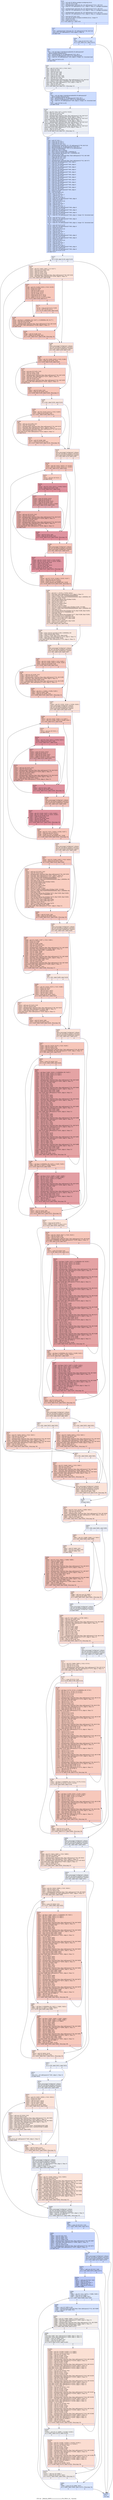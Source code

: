 digraph "CFG for '_Z8block_QRPfS_S_S_S_S_S_S_S_PiS_PKiS2_S2_' function" {
	label="CFG for '_Z8block_QRPfS_S_S_S_S_S_S_S_PiS_PKiS2_S2_' function";

	Node0x6102990 [shape=record,color="#3d50c3ff", style=filled, fillcolor="#9abbff70",label="{%14:\l  %15 = tail call i32 @llvm.amdgcn.workgroup.id.x()\l  %16 = zext i32 %15 to i64\l  %17 = getelementptr inbounds i32, i32 addrspace(1)* %11, i64 %16\l  %18 = load i32, i32 addrspace(1)* %17, align 4, !tbaa !4, !amdgpu.noclobber\l... !8\l  %19 = getelementptr inbounds i32, i32 addrspace(1)* %12, i64 %16\l  %20 = load i32, i32 addrspace(1)* %19, align 4, !tbaa !4, !amdgpu.noclobber\l... !8\l  %21 = getelementptr inbounds i32, i32 addrspace(1)* %13, i64 %16\l  %22 = load i32, i32 addrspace(1)* %21, align 4, !tbaa !4, !amdgpu.noclobber\l... !8\l  %23 = mul nsw i32 %18, %18\l  %24 = tail call i32 @llvm.amdgcn.workitem.id.x(), !range !9\l  %25 = freeze i32 %24\l  %26 = icmp eq i32 %25, 0\l  br i1 %26, label %27, label %29\l|{<s0>T|<s1>F}}"];
	Node0x6102990:s0 -> Node0x6106120;
	Node0x6102990:s1 -> Node0x61061b0;
	Node0x6106120 [shape=record,color="#3d50c3ff", style=filled, fillcolor="#85a8fc70",label="{%27:\l27:                                               \l  %28 = getelementptr inbounds i32, i32 addrspace(1)* %9, i64 %16\l  store i32 0, i32 addrspace(1)* %28, align 4, !tbaa !4\l  br label %29\l}"];
	Node0x6106120 -> Node0x61061b0;
	Node0x61061b0 [shape=record,color="#3d50c3ff", style=filled, fillcolor="#9abbff70",label="{%29:\l29:                                               \l  %30 = icmp ult i32 %25, %23\l  br i1 %30, label %31, label %1073\l|{<s0>T|<s1>F}}"];
	Node0x61061b0:s0 -> Node0x6106550;
	Node0x61061b0:s1 -> Node0x61065a0;
	Node0x6106550 [shape=record,color="#3d50c3ff", style=filled, fillcolor="#8caffe70",label="{%31:\l31:                                               \l  %32 = tail call align 4 dereferenceable(64) i8 addrspace(4)*\l... @llvm.amdgcn.dispatch.ptr()\l  %33 = getelementptr i8, i8 addrspace(4)* %32, i64 4\l  %34 = bitcast i8 addrspace(4)* %33 to i16 addrspace(4)*\l  %35 = load i16, i16 addrspace(4)* %34, align 4, !range !10, !invariant.load\l... !8\l  %36 = zext i16 %35 to i32\l  br label %43\l}"];
	Node0x6106550 -> Node0x6106d60;
	Node0x6106e60 [shape=record,color="#3d50c3ff", style=filled, fillcolor="#8caffe70",label="{%37:\l37:                                               \l  %38 = tail call align 4 dereferenceable(64) i8 addrspace(4)*\l... @llvm.amdgcn.dispatch.ptr()\l  %39 = getelementptr i8, i8 addrspace(4)* %38, i64 4\l  %40 = bitcast i8 addrspace(4)* %39 to i16 addrspace(4)*\l  %41 = load i16, i16 addrspace(4)* %40, align 4, !range !10, !invariant.load\l... !8\l  %42 = zext i16 %41 to i32\l  br label %144\l}"];
	Node0x6106e60 -> Node0x6107800;
	Node0x6106d60 [shape=record,color="#3d50c3ff", style=filled, fillcolor="#d4dbe670",label="{%43:\l43:                                               \l  %44 = phi i32 [ %25, %31 ], [ %55, %43 ]\l  %45 = freeze i32 %44\l  %46 = freeze i32 %18\l  %47 = sdiv i32 %45, %46\l  %48 = mul i32 %47, %46\l  %49 = sub i32 %45, %48\l  %50 = icmp eq i32 %47, %49\l  %51 = add nsw i32 %44, %20\l  %52 = sext i32 %51 to i64\l  %53 = getelementptr inbounds float, float addrspace(1)* %10, i64 %52\l  %54 = select i1 %50, float 1.000000e+00, float 0.000000e+00\l  store float %54, float addrspace(1)* %53, align 4, !tbaa !11\l  %55 = add i32 %44, %36\l  %56 = icmp slt i32 %55, %23\l  br i1 %56, label %43, label %37, !llvm.loop !13\l|{<s0>T|<s1>F}}"];
	Node0x6106d60:s0 -> Node0x6106d60;
	Node0x6106d60:s1 -> Node0x6106e60;
	Node0x6108e50 [shape=record,color="#3d50c3ff", style=filled, fillcolor="#8caffe70",label="{%57:\l57:                                               \l  %58 = add i32 %18, -1\l  %59 = icmp sgt i32 %18, 1\l  %60 = icmp sgt i32 %18, 0\l  %61 = icmp slt i32 %25, %23\l  %62 = getelementptr inbounds i32, i32 addrspace(1)* %9, i64 %16\l  %63 = getelementptr i8, i8 addrspace(4)* %38, i64 4\l  %64 = bitcast i8 addrspace(4)* %63 to i16 addrspace(4)*\l  %65 = sitofp i32 %18 to float\l  %66 = fpext float %65 to double\l  %67 = fmul contract double %66, 5.000000e-01\l  %68 = fcmp contract ogt double %67, 0.000000e+00\l  %69 = sext i32 %22 to i64\l  %70 = getelementptr inbounds float, float addrspace(1)* %3, i64 %69\l  %71 = icmp sge i32 %25, %23\l  %72 = add nsw i32 %25, %22\l  %73 = sext i32 %72 to i64\l  %74 = getelementptr inbounds float, float addrspace(1)* %2, i64 %73\l  %75 = load i16, i16 addrspace(4)* %64, align 4\l  %76 = zext i16 %75 to i32\l  %77 = load i16, i16 addrspace(4)* %64, align 4\l  %78 = zext i16 %77 to i32\l  %79 = load i16, i16 addrspace(4)* %64, align 4\l  %80 = zext i16 %79 to i32\l  %81 = load i16, i16 addrspace(4)* %64, align 4\l  %82 = zext i16 %81 to i32\l  %83 = load i16, i16 addrspace(4)* %64, align 4\l  %84 = zext i16 %83 to i32\l  %85 = load i16, i16 addrspace(4)* %64, align 4\l  %86 = zext i16 %85 to i32\l  %87 = load i16, i16 addrspace(4)* %64, align 4\l  %88 = zext i16 %87 to i32\l  %89 = load i16, i16 addrspace(4)* %64, align 4\l  %90 = zext i16 %89 to i32\l  %91 = load i16, i16 addrspace(4)* %64, align 4\l  %92 = zext i16 %91 to i32\l  %93 = load i16, i16 addrspace(4)* %64, align 4\l  %94 = zext i16 %93 to i32\l  %95 = load i16, i16 addrspace(4)* %64, align 4\l  %96 = zext i16 %95 to i32\l  %97 = load i16, i16 addrspace(4)* %64, align 4\l  %98 = freeze i16 %97\l  %99 = zext i16 %98 to i32\l  %100 = and i32 %18, 3\l  %101 = icmp ult i32 %58, 3\l  %102 = and i32 %18, -4\l  %103 = icmp eq i32 %100, 0\l  %104 = load i16, i16 addrspace(4)* %64, align 4\l  %105 = freeze i16 %104\l  %106 = zext i16 %105 to i32\l  %107 = and i32 %18, 3\l  %108 = icmp ult i32 %58, 3\l  %109 = and i32 %18, -4\l  %110 = icmp eq i32 %107, 0\l  %111 = load i16, i16 addrspace(4)* %64, align 4\l  %112 = zext i16 %111 to i32\l  %113 = load i16, i16 addrspace(4)* %64, align 4\l  %114 = zext i16 %113 to i32\l  %115 = load i16, i16 addrspace(4)* %64, align 4\l  %116 = zext i16 %115 to i32\l  %117 = load i16, i16 addrspace(4)* %64, align 4, !range !10, !invariant.load\l... !8\l  %118 = zext i16 %117 to i32\l  %119 = load i16, i16 addrspace(4)* %64, align 4\l  %120 = freeze i16 %119\l  %121 = zext i16 %120 to i32\l  %122 = load i16, i16 addrspace(4)* %64, align 4, !range !10, !invariant.load\l... !8\l  %123 = zext i16 %122 to i32\l  %124 = load i16, i16 addrspace(4)* %64, align 4\l  %125 = freeze i16 %124\l  %126 = zext i16 %125 to i32\l  %127 = and i32 %18, 3\l  %128 = icmp ult i32 %58, 3\l  %129 = and i32 %18, -4\l  %130 = icmp eq i32 %127, 0\l  %131 = load i16, i16 addrspace(4)* %64, align 4\l  %132 = zext i16 %131 to i32\l  %133 = load i16, i16 addrspace(4)* %64, align 4\l  %134 = freeze i16 %133\l  %135 = zext i16 %134 to i32\l  %136 = and i32 %18, 3\l  %137 = icmp ult i32 %58, 3\l  %138 = and i32 %18, -4\l  %139 = icmp eq i32 %136, 0\l  %140 = load i16, i16 addrspace(4)* %64, align 4\l  %141 = zext i16 %140 to i32\l  %142 = load i16, i16 addrspace(4)* %64, align 4\l  %143 = zext i16 %142 to i32\l  br label %157\l}"];
	Node0x6108e50 -> Node0x610bfc0;
	Node0x6107800 [shape=record,color="#3d50c3ff", style=filled, fillcolor="#d4dbe670",label="{%144:\l144:                                              \l  %145 = phi i32 [ %25, %37 ], [ %155, %144 ]\l  %146 = add nsw i32 %145, %20\l  %147 = sext i32 %146 to i64\l  %148 = getelementptr inbounds float, float addrspace(1)* %0, i64 %147\l  %149 = load float, float addrspace(1)* %148, align 4, !tbaa !11\l  %150 = getelementptr inbounds float, float addrspace(1)* %1, i64 %147\l  store float %149, float addrspace(1)* %150, align 4, !tbaa !11\l  %151 = load float, float addrspace(1)* %148, align 4, !tbaa !11\l  %152 = getelementptr inbounds float, float addrspace(1)* %4, i64 %147\l  store float %151, float addrspace(1)* %152, align 4, !tbaa !11\l  %153 = load float, float addrspace(1)* %148, align 4, !tbaa !11\l  %154 = getelementptr inbounds float, float addrspace(1)* %7, i64 %147\l  store float %153, float addrspace(1)* %154, align 4, !tbaa !11\l  %155 = add i32 %145, %42\l  %156 = icmp slt i32 %155, %23\l  br i1 %156, label %144, label %57, !llvm.loop !15\l|{<s0>T|<s1>F}}"];
	Node0x6107800:s0 -> Node0x6107800;
	Node0x6107800:s1 -> Node0x6108e50;
	Node0x610bfc0 [shape=record,color="#3d50c3ff", style=filled, fillcolor="#d4dbe670",label="{%157:\l157:                                              \l  br i1 %59, label %159, label %158\l|{<s0>T|<s1>F}}"];
	Node0x610bfc0:s0 -> Node0x610d0d0;
	Node0x610bfc0:s1 -> Node0x610d120;
	Node0x610d120 [shape=record,color="#3d50c3ff", style=filled, fillcolor="#d4dbe670",label="{%158:\l158:                                              \l  br label %655\l}"];
	Node0x610d120 -> Node0x610d260;
	Node0x610d0d0 [shape=record,color="#3d50c3ff", style=filled, fillcolor="#f6bfa670",label="{%159:\l159:                                              \l  %160 = phi i32 [ %652, %651 ], [ 0, %157 ]\l  %161 = mul nsw i32 %160, %18\l  %162 = add i32 %160, %20\l  %163 = add i32 %162, %161\l  %164 = sext i32 %163 to i64\l  %165 = getelementptr inbounds float, float addrspace(1)* %0, i64 %164\l  %166 = load float, float addrspace(1)* %165, align 4, !tbaa !11\l  br i1 %61, label %167, label %188\l|{<s0>T|<s1>F}}"];
	Node0x610d0d0:s0 -> Node0x610d790;
	Node0x610d0d0:s1 -> Node0x610d820;
	Node0x610d790 [shape=record,color="#3d50c3ff", style=filled, fillcolor="#ec7f6370",label="{%167:\l167:                                              \l  %168 = phi i32 [ %186, %185 ], [ %25, %159 ]\l  %169 = freeze i32 %168\l  %170 = freeze i32 %18\l  %171 = sdiv i32 %169, %170\l  %172 = mul i32 %171, %170\l  %173 = sub i32 %169, %172\l  %174 = icmp eq i32 %173, %171\l  %175 = icmp slt i32 %171, %160\l  %176 = select i1 %174, i1 %175, i1 false\l  br i1 %176, label %180, label %177\l|{<s0>T|<s1>F}}"];
	Node0x610d790:s0 -> Node0x610df30;
	Node0x610d790:s1 -> Node0x610dfc0;
	Node0x610dfc0 [shape=record,color="#3d50c3ff", style=filled, fillcolor="#f2907270",label="{%177:\l177:                                              \l  %178 = icmp slt i32 %173, %160\l  %179 = or i1 %178, %175\l  br i1 %179, label %180, label %185\l|{<s0>T|<s1>F}}"];
	Node0x610dfc0:s0 -> Node0x610df30;
	Node0x610dfc0:s1 -> Node0x610d960;
	Node0x610df30 [shape=record,color="#3d50c3ff", style=filled, fillcolor="#ed836670",label="{%180:\l180:                                              \l  %181 = phi float [ 1.000000e+00, %167 ], [ 0.000000e+00, %177 ]\l  %182 = add nsw i32 %168, %20\l  %183 = sext i32 %182 to i64\l  %184 = getelementptr inbounds float, float addrspace(1)* %0, i64 %183\l  store float %181, float addrspace(1)* %184, align 4, !tbaa !11\l  br label %185\l}"];
	Node0x610df30 -> Node0x610d960;
	Node0x610d960 [shape=record,color="#3d50c3ff", style=filled, fillcolor="#ec7f6370",label="{%185:\l185:                                              \l  %186 = add i32 %168, %76\l  %187 = icmp slt i32 %186, %23\l  br i1 %187, label %167, label %188, !llvm.loop !16\l|{<s0>T|<s1>F}}"];
	Node0x610d960:s0 -> Node0x610d790;
	Node0x610d960:s1 -> Node0x610d820;
	Node0x610d820 [shape=record,color="#3d50c3ff", style=filled, fillcolor="#f6bfa670",label="{%188:\l188:                                              \l  fence syncscope(\"workgroup\") release\l  tail call void @llvm.amdgcn.s.barrier()\l  fence syncscope(\"workgroup\") acquire\l  br i1 %61, label %190, label %218\l|{<s0>T|<s1>F}}"];
	Node0x610d820:s0 -> Node0x610eb00;
	Node0x610d820:s1 -> Node0x610eb50;
	Node0x610ec90 [shape=record,color="#3d50c3ff", style=filled, fillcolor="#f1ccb870",label="{%189:\l189:                                              \l  br i1 %61, label %205, label %218\l|{<s0>T|<s1>F}}"];
	Node0x610ec90:s0 -> Node0x610ed20;
	Node0x610ec90:s1 -> Node0x610eb50;
	Node0x610eb00 [shape=record,color="#3d50c3ff", style=filled, fillcolor="#ec7f6370",label="{%190:\l190:                                              \l  %191 = phi i32 [ %203, %202 ], [ %25, %188 ]\l  %192 = icmp slt i32 %191, %18\l  br i1 %192, label %193, label %202\l|{<s0>T|<s1>F}}"];
	Node0x610eb00:s0 -> Node0x610eff0;
	Node0x610eb00:s1 -> Node0x610ee20;
	Node0x610eff0 [shape=record,color="#3d50c3ff", style=filled, fillcolor="#f2907270",label="{%193:\l193:                                              \l  %194 = mul nsw i32 %191, %18\l  %195 = add i32 %162, %194\l  %196 = sext i32 %195 to i64\l  %197 = getelementptr inbounds float, float addrspace(1)* %0, i64 %196\l  %198 = load float, float addrspace(1)* %197, align 4, !tbaa !11\l  %199 = add nsw i32 %191, %22\l  %200 = sext i32 %199 to i64\l  %201 = getelementptr inbounds float, float addrspace(1)* %2, i64 %200\l  store float %198, float addrspace(1)* %201, align 4, !tbaa !11\l  br label %202\l}"];
	Node0x610eff0 -> Node0x610ee20;
	Node0x610ee20 [shape=record,color="#3d50c3ff", style=filled, fillcolor="#ec7f6370",label="{%202:\l202:                                              \l  %203 = add i32 %191, %78\l  %204 = icmp slt i32 %203, %23\l  br i1 %204, label %190, label %189, !llvm.loop !17\l|{<s0>T|<s1>F}}"];
	Node0x610ee20:s0 -> Node0x610eb00;
	Node0x610ee20:s1 -> Node0x610ec90;
	Node0x610ed20 [shape=record,color="#3d50c3ff", style=filled, fillcolor="#f2907270",label="{%205:\l205:                                              \l  %206 = phi i32 [ %216, %215 ], [ %25, %189 ]\l  %207 = icmp slt i32 %206, %18\l  br i1 %207, label %208, label %215\l|{<s0>T|<s1>F}}"];
	Node0x610ed20:s0 -> Node0x610fac0;
	Node0x610ed20:s1 -> Node0x610f8f0;
	Node0x610fac0 [shape=record,color="#3d50c3ff", style=filled, fillcolor="#f6a38570",label="{%208:\l208:                                              \l  %209 = add nsw i32 %206, %22\l  %210 = sext i32 %209 to i64\l  %211 = getelementptr inbounds float, float addrspace(1)* %2, i64 %210\l  %212 = load float, float addrspace(1)* %211, align 4, !tbaa !11\l  %213 = getelementptr inbounds float, float addrspace(1)* %3, i64 %210\l  %214 = fmul contract float %212, %212\l  store float %214, float addrspace(1)* %213, align 4, !tbaa !11\l  br label %215\l}"];
	Node0x610fac0 -> Node0x610f8f0;
	Node0x610f8f0 [shape=record,color="#3d50c3ff", style=filled, fillcolor="#f2907270",label="{%215:\l215:                                              \l  %216 = add i32 %206, %80\l  %217 = icmp slt i32 %216, %23\l  br i1 %217, label %205, label %218, !llvm.loop !18\l|{<s0>T|<s1>F}}"];
	Node0x610f8f0:s0 -> Node0x610ed20;
	Node0x610f8f0:s1 -> Node0x610eb50;
	Node0x610eb50 [shape=record,color="#3d50c3ff", style=filled, fillcolor="#f6bfa670",label="{%218:\l218:                                              \l  fence syncscope(\"workgroup\") release\l  tail call void @llvm.amdgcn.s.barrier()\l  fence syncscope(\"workgroup\") acquire\l  br i1 %68, label %219, label %260\l|{<s0>T|<s1>F}}"];
	Node0x610eb50:s0 -> Node0x6110440;
	Node0x610eb50:s1 -> Node0x6110490;
	Node0x6110440 [shape=record,color="#3d50c3ff", style=filled, fillcolor="#ec7f6370",label="{%219:\l219:                                              \l  %220 = phi i32 [ %257, %255 ], [ 0, %218 ]\l  %221 = phi i32 [ %256, %255 ], [ 1, %218 ]\l  br i1 %61, label %222, label %246\l|{<s0>T|<s1>F}}"];
	Node0x6110440:s0 -> Node0x6110800;
	Node0x6110440:s1 -> Node0x6110890;
	Node0x6110800 [shape=record,color="#3d50c3ff", style=filled, fillcolor="#f2907270",label="{%222:\l222:                                              \l  %223 = shl nsw i32 %221, 1\l  br label %224\l}"];
	Node0x6110800 -> Node0x6110a60;
	Node0x6110a60 [shape=record,color="#b70d28ff", style=filled, fillcolor="#b70d2870",label="{%224:\l224:                                              \l  %225 = phi i32 [ %25, %222 ], [ %244, %243 ]\l  %226 = icmp slt i32 %225, %18\l  br i1 %226, label %227, label %243\l|{<s0>T|<s1>F}}"];
	Node0x6110a60:s0 -> Node0x6110cf0;
	Node0x6110a60:s1 -> Node0x6110b20;
	Node0x6110cf0 [shape=record,color="#3d50c3ff", style=filled, fillcolor="#c5333470",label="{%227:\l227:                                              \l  %228 = srem i32 %225, %223\l  %229 = icmp eq i32 %228, 0\l  %230 = add nsw i32 %225, %221\l  %231 = icmp slt i32 %230, %18\l  %232 = select i1 %229, i1 %231, i1 false\l  br i1 %232, label %233, label %243\l|{<s0>T|<s1>F}}"];
	Node0x6110cf0:s0 -> Node0x6111120;
	Node0x6110cf0:s1 -> Node0x6110b20;
	Node0x6111120 [shape=record,color="#3d50c3ff", style=filled, fillcolor="#d6524470",label="{%233:\l233:                                              \l  %234 = add nsw i32 %225, %22\l  %235 = sext i32 %234 to i64\l  %236 = getelementptr inbounds float, float addrspace(1)* %3, i64 %235\l  %237 = load float, float addrspace(1)* %236, align 4, !tbaa !11\l  %238 = add nsw i32 %234, %221\l  %239 = sext i32 %238 to i64\l  %240 = getelementptr inbounds float, float addrspace(1)* %3, i64 %239\l  %241 = load float, float addrspace(1)* %240, align 4, !tbaa !11\l  %242 = fadd contract float %237, %241\l  store float %242, float addrspace(1)* %236, align 4, !tbaa !11\l  br label %243\l}"];
	Node0x6111120 -> Node0x6110b20;
	Node0x6110b20 [shape=record,color="#b70d28ff", style=filled, fillcolor="#b70d2870",label="{%243:\l243:                                              \l  %244 = add i32 %225, %82\l  %245 = icmp slt i32 %244, %23\l  br i1 %245, label %224, label %246, !llvm.loop !19\l|{<s0>T|<s1>F}}"];
	Node0x6110b20:s0 -> Node0x6110a60;
	Node0x6110b20:s1 -> Node0x6110890;
	Node0x6110890 [shape=record,color="#3d50c3ff", style=filled, fillcolor="#ec7f6370",label="{%246:\l246:                                              \l  fence syncscope(\"workgroup\") release\l  tail call void @llvm.amdgcn.s.barrier()\l  fence syncscope(\"workgroup\") acquire\l  br i1 %61, label %247, label %255\l|{<s0>T|<s1>F}}"];
	Node0x6110890:s0 -> Node0x6111bc0;
	Node0x6110890:s1 -> Node0x61105d0;
	Node0x6111bc0 [shape=record,color="#b70d28ff", style=filled, fillcolor="#b70d2870",label="{%247:\l247:                                              \l  %248 = phi i32 [ %253, %247 ], [ %25, %246 ]\l  %249 = phi i32 [ %252, %247 ], [ %221, %246 ]\l  %250 = icmp slt i32 %248, %18\l  %251 = zext i1 %250 to i32\l  %252 = shl nsw i32 %249, %251\l  %253 = add i32 %248, %84\l  %254 = icmp slt i32 %253, %23\l  br i1 %254, label %247, label %255, !llvm.loop !20\l|{<s0>T|<s1>F}}"];
	Node0x6111bc0:s0 -> Node0x6111bc0;
	Node0x6111bc0:s1 -> Node0x61105d0;
	Node0x61105d0 [shape=record,color="#3d50c3ff", style=filled, fillcolor="#ec7f6370",label="{%255:\l255:                                              \l  %256 = phi i32 [ %221, %246 ], [ %252, %247 ]\l  %257 = add nuw nsw i32 %220, 1\l  %258 = sitofp i32 %257 to double\l  %259 = fcmp contract ogt double %67, %258\l  br i1 %259, label %219, label %260, !llvm.loop !21\l|{<s0>T|<s1>F}}"];
	Node0x61105d0:s0 -> Node0x6110440;
	Node0x61105d0:s1 -> Node0x6110490;
	Node0x6110490 [shape=record,color="#3d50c3ff", style=filled, fillcolor="#f6bfa670",label="{%260:\l260:                                              \l  %261 = phi i32 [ 1, %218 ], [ %256, %255 ]\l  %262 = load float, float addrspace(1)* %70, align 4, !tbaa !11\l  %263 = fcmp olt float %262, 0x39F0000000000000\l  %264 = select i1 %263, float 0x41F0000000000000, float 1.000000e+00\l  %265 = fmul float %262, %264\l  %266 = tail call float @llvm.sqrt.f32(float %265)\l  %267 = bitcast float %266 to i32\l  %268 = add nsw i32 %267, -1\l  %269 = bitcast i32 %268 to float\l  %270 = add nsw i32 %267, 1\l  %271 = bitcast i32 %270 to float\l  %272 = tail call i1 @llvm.amdgcn.class.f32(float %265, i32 608)\l  %273 = select i1 %263, float 0x3EF0000000000000, float 1.000000e+00\l  %274 = fneg float %271\l  %275 = tail call float @llvm.fma.f32(float %274, float %266, float %265)\l  %276 = fcmp ogt float %275, 0.000000e+00\l  %277 = fneg float %269\l  %278 = tail call float @llvm.fma.f32(float %277, float %266, float %265)\l  %279 = fcmp ole float %278, 0.000000e+00\l  %280 = select i1 %279, float %269, float %266\l  %281 = select i1 %276, float %271, float %280\l  %282 = fmul float %273, %281\l  %283 = select i1 %272, float %265, float %282\l  %284 = icmp eq i32 %160, %25\l  br i1 %284, label %285, label %291\l|{<s0>T|<s1>F}}"];
	Node0x6110490:s0 -> Node0x6114170;
	Node0x6110490:s1 -> Node0x6114200;
	Node0x6114170 [shape=record,color="#3d50c3ff", style=filled, fillcolor="#f1ccb870",label="{%285:\l285:                                              \l  %286 = fcmp contract ogt float %166, 0.000000e+00\l  %287 = fneg contract float %283\l  %288 = select i1 %286, float %287, float %283\l  %289 = load float, float addrspace(1)* %74, align 4, !tbaa !11\l  %290 = fadd contract float %288, %289\l  store float %290, float addrspace(1)* %74, align 4, !tbaa !11\l  br label %291\l}"];
	Node0x6114170 -> Node0x6114200;
	Node0x6114200 [shape=record,color="#3d50c3ff", style=filled, fillcolor="#f6bfa670",label="{%291:\l291:                                              \l  fence syncscope(\"workgroup\") release\l  tail call void @llvm.amdgcn.s.barrier()\l  fence syncscope(\"workgroup\") acquire\l  br i1 %61, label %292, label %307\l|{<s0>T|<s1>F}}"];
	Node0x6114200:s0 -> Node0x6114860;
	Node0x6114200:s1 -> Node0x61148b0;
	Node0x6114860 [shape=record,color="#3d50c3ff", style=filled, fillcolor="#ec7f6370",label="{%292:\l292:                                              \l  %293 = phi i32 [ %305, %303 ], [ %25, %291 ]\l  %294 = phi i32 [ %304, %303 ], [ %261, %291 ]\l  %295 = icmp slt i32 %293, %18\l  br i1 %295, label %296, label %303\l|{<s0>T|<s1>F}}"];
	Node0x6114860:s0 -> Node0x6114cb0;
	Node0x6114860:s1 -> Node0x61149f0;
	Node0x6114cb0 [shape=record,color="#3d50c3ff", style=filled, fillcolor="#f2907270",label="{%296:\l296:                                              \l  %297 = add nsw i32 %293, %22\l  %298 = sext i32 %297 to i64\l  %299 = getelementptr inbounds float, float addrspace(1)* %2, i64 %298\l  %300 = load float, float addrspace(1)* %299, align 4, !tbaa !11\l  %301 = fmul contract float %300, %300\l  %302 = getelementptr inbounds float, float addrspace(1)* %3, i64 %298\l  store float %301, float addrspace(1)* %302, align 4, !tbaa !11\l  br label %303\l}"];
	Node0x6114cb0 -> Node0x61149f0;
	Node0x61149f0 [shape=record,color="#3d50c3ff", style=filled, fillcolor="#ec7f6370",label="{%303:\l303:                                              \l  %304 = phi i32 [ 1, %296 ], [ %294, %292 ]\l  %305 = add i32 %293, %86\l  %306 = icmp slt i32 %305, %23\l  br i1 %306, label %292, label %307, !llvm.loop !22\l|{<s0>T|<s1>F}}"];
	Node0x61149f0:s0 -> Node0x6114860;
	Node0x61149f0:s1 -> Node0x61148b0;
	Node0x61148b0 [shape=record,color="#3d50c3ff", style=filled, fillcolor="#f6bfa670",label="{%307:\l307:                                              \l  %308 = phi i32 [ %261, %291 ], [ %304, %303 ]\l  fence syncscope(\"workgroup\") release\l  tail call void @llvm.amdgcn.s.barrier()\l  fence syncscope(\"workgroup\") acquire\l  br i1 %68, label %309, label %350\l|{<s0>T|<s1>F}}"];
	Node0x61148b0:s0 -> Node0x6115780;
	Node0x61148b0:s1 -> Node0x61157d0;
	Node0x6115780 [shape=record,color="#3d50c3ff", style=filled, fillcolor="#ec7f6370",label="{%309:\l309:                                              \l  %310 = phi i32 [ %347, %345 ], [ 0, %307 ]\l  %311 = phi i32 [ %346, %345 ], [ %308, %307 ]\l  br i1 %61, label %312, label %336\l|{<s0>T|<s1>F}}"];
	Node0x6115780:s0 -> Node0x6115b00;
	Node0x6115780:s1 -> Node0x6115b90;
	Node0x6115b00 [shape=record,color="#3d50c3ff", style=filled, fillcolor="#f2907270",label="{%312:\l312:                                              \l  %313 = shl nsw i32 %311, 1\l  br label %314\l}"];
	Node0x6115b00 -> Node0x6115d60;
	Node0x6115d60 [shape=record,color="#b70d28ff", style=filled, fillcolor="#b70d2870",label="{%314:\l314:                                              \l  %315 = phi i32 [ %25, %312 ], [ %334, %333 ]\l  %316 = icmp slt i32 %315, %18\l  br i1 %316, label %317, label %333\l|{<s0>T|<s1>F}}"];
	Node0x6115d60:s0 -> Node0x6115ff0;
	Node0x6115d60:s1 -> Node0x6115e20;
	Node0x6115ff0 [shape=record,color="#3d50c3ff", style=filled, fillcolor="#c5333470",label="{%317:\l317:                                              \l  %318 = srem i32 %315, %313\l  %319 = icmp eq i32 %318, 0\l  %320 = add nsw i32 %315, %311\l  %321 = icmp slt i32 %320, %18\l  %322 = select i1 %319, i1 %321, i1 false\l  br i1 %322, label %323, label %333\l|{<s0>T|<s1>F}}"];
	Node0x6115ff0:s0 -> Node0x6116420;
	Node0x6115ff0:s1 -> Node0x6115e20;
	Node0x6116420 [shape=record,color="#3d50c3ff", style=filled, fillcolor="#d6524470",label="{%323:\l323:                                              \l  %324 = add nsw i32 %315, %22\l  %325 = sext i32 %324 to i64\l  %326 = getelementptr inbounds float, float addrspace(1)* %3, i64 %325\l  %327 = load float, float addrspace(1)* %326, align 4, !tbaa !11\l  %328 = add nsw i32 %324, %311\l  %329 = sext i32 %328 to i64\l  %330 = getelementptr inbounds float, float addrspace(1)* %3, i64 %329\l  %331 = load float, float addrspace(1)* %330, align 4, !tbaa !11\l  %332 = fadd contract float %327, %331\l  store float %332, float addrspace(1)* %326, align 4, !tbaa !11\l  br label %333\l}"];
	Node0x6116420 -> Node0x6115e20;
	Node0x6115e20 [shape=record,color="#b70d28ff", style=filled, fillcolor="#b70d2870",label="{%333:\l333:                                              \l  %334 = add i32 %315, %88\l  %335 = icmp slt i32 %334, %23\l  br i1 %335, label %314, label %336, !llvm.loop !23\l|{<s0>T|<s1>F}}"];
	Node0x6115e20:s0 -> Node0x6115d60;
	Node0x6115e20:s1 -> Node0x6115b90;
	Node0x6115b90 [shape=record,color="#3d50c3ff", style=filled, fillcolor="#ec7f6370",label="{%336:\l336:                                              \l  fence syncscope(\"workgroup\") release\l  tail call void @llvm.amdgcn.s.barrier()\l  fence syncscope(\"workgroup\") acquire\l  br i1 %61, label %337, label %345\l|{<s0>T|<s1>F}}"];
	Node0x6115b90:s0 -> Node0x6116ec0;
	Node0x6115b90:s1 -> Node0x61158d0;
	Node0x6116ec0 [shape=record,color="#b70d28ff", style=filled, fillcolor="#b70d2870",label="{%337:\l337:                                              \l  %338 = phi i32 [ %343, %337 ], [ %25, %336 ]\l  %339 = phi i32 [ %342, %337 ], [ %311, %336 ]\l  %340 = icmp slt i32 %338, %18\l  %341 = zext i1 %340 to i32\l  %342 = shl nsw i32 %339, %341\l  %343 = add i32 %338, %90\l  %344 = icmp slt i32 %343, %23\l  br i1 %344, label %337, label %345, !llvm.loop !24\l|{<s0>T|<s1>F}}"];
	Node0x6116ec0:s0 -> Node0x6116ec0;
	Node0x6116ec0:s1 -> Node0x61158d0;
	Node0x61158d0 [shape=record,color="#3d50c3ff", style=filled, fillcolor="#ec7f6370",label="{%345:\l345:                                              \l  %346 = phi i32 [ %311, %336 ], [ %342, %337 ]\l  %347 = add nuw nsw i32 %310, 1\l  %348 = sitofp i32 %347 to double\l  %349 = fcmp contract ogt double %67, %348\l  br i1 %349, label %309, label %350, !llvm.loop !25\l|{<s0>T|<s1>F}}"];
	Node0x61158d0:s0 -> Node0x6115780;
	Node0x61158d0:s1 -> Node0x61157d0;
	Node0x61157d0 [shape=record,color="#3d50c3ff", style=filled, fillcolor="#f6bfa670",label="{%350:\l350:                                              \l  fence syncscope(\"workgroup\") release\l  tail call void @llvm.amdgcn.s.barrier()\l  fence syncscope(\"workgroup\") acquire\l  br i1 %61, label %351, label %385\l|{<s0>T|<s1>F}}"];
	Node0x61157d0:s0 -> Node0x6117a60;
	Node0x61157d0:s1 -> Node0x6117ab0;
	Node0x6117a60 [shape=record,color="#3d50c3ff", style=filled, fillcolor="#ec7f6370",label="{%351:\l351:                                              \l  %352 = phi i32 [ %383, %382 ], [ %25, %350 ]\l  %353 = icmp slt i32 %352, %18\l  br i1 %353, label %354, label %382\l|{<s0>T|<s1>F}}"];
	Node0x6117a60:s0 -> Node0x6117dc0;
	Node0x6117a60:s1 -> Node0x6117bf0;
	Node0x6117dc0 [shape=record,color="#3d50c3ff", style=filled, fillcolor="#f2907270",label="{%354:\l354:                                              \l  %355 = add nsw i32 %352, %22\l  %356 = sext i32 %355 to i64\l  %357 = getelementptr inbounds float, float addrspace(1)* %2, i64 %356\l  %358 = load float, float addrspace(1)* %357, align 4, !tbaa !11\l  %359 = load float, float addrspace(1)* %70, align 4, !tbaa !11\l  %360 = fcmp olt float %359, 0x39F0000000000000\l  %361 = select i1 %360, float 0x41F0000000000000, float 1.000000e+00\l  %362 = fmul float %359, %361\l  %363 = tail call float @llvm.sqrt.f32(float %362)\l  %364 = bitcast float %363 to i32\l  %365 = add nsw i32 %364, -1\l  %366 = bitcast i32 %365 to float\l  %367 = add nsw i32 %364, 1\l  %368 = bitcast i32 %367 to float\l  %369 = tail call i1 @llvm.amdgcn.class.f32(float %362, i32 608)\l  %370 = select i1 %360, float 0x3EF0000000000000, float 1.000000e+00\l  %371 = fneg float %368\l  %372 = tail call float @llvm.fma.f32(float %371, float %363, float %362)\l  %373 = fcmp ogt float %372, 0.000000e+00\l  %374 = fneg float %366\l  %375 = tail call float @llvm.fma.f32(float %374, float %363, float %362)\l  %376 = fcmp ole float %375, 0.000000e+00\l  %377 = select i1 %376, float %366, float %363\l  %378 = select i1 %373, float %368, float %377\l  %379 = fmul float %370, %378\l  %380 = select i1 %369, float %362, float %379\l  %381 = fdiv contract float %358, %380\l  store float %381, float addrspace(1)* %357, align 4, !tbaa !11\l  br label %382\l}"];
	Node0x6117dc0 -> Node0x6117bf0;
	Node0x6117bf0 [shape=record,color="#3d50c3ff", style=filled, fillcolor="#ec7f6370",label="{%382:\l382:                                              \l  %383 = add i32 %352, %92\l  %384 = icmp slt i32 %383, %23\l  br i1 %384, label %351, label %385, !llvm.loop !26\l|{<s0>T|<s1>F}}"];
	Node0x6117bf0:s0 -> Node0x6117a60;
	Node0x6117bf0:s1 -> Node0x6117ab0;
	Node0x6117ab0 [shape=record,color="#3d50c3ff", style=filled, fillcolor="#f6bfa670",label="{%385:\l385:                                              \l  fence syncscope(\"workgroup\") release\l  tail call void @llvm.amdgcn.s.barrier()\l  fence syncscope(\"workgroup\") acquire\l  br i1 %61, label %387, label %426\l|{<s0>T|<s1>F}}"];
	Node0x6117ab0:s0 -> Node0x6103fe0;
	Node0x6117ab0:s1 -> Node0x6104030;
	Node0x6104170 [shape=record,color="#3d50c3ff", style=filled, fillcolor="#f1ccb870",label="{%386:\l386:                                              \l  br i1 %61, label %409, label %426\l|{<s0>T|<s1>F}}"];
	Node0x6104170:s0 -> Node0x6104200;
	Node0x6104170:s1 -> Node0x6104030;
	Node0x6103fe0 [shape=record,color="#3d50c3ff", style=filled, fillcolor="#ec7f6370",label="{%387:\l387:                                              \l  %388 = phi i32 [ %407, %387 ], [ %25, %385 ]\l  %389 = freeze i32 %388\l  %390 = freeze i32 %18\l  %391 = sdiv i32 %389, %390\l  %392 = add nsw i32 %391, %22\l  %393 = sext i32 %392 to i64\l  %394 = getelementptr inbounds float, float addrspace(1)* %2, i64 %393\l  %395 = load float, float addrspace(1)* %394, align 4, !tbaa !11\l  %396 = fmul contract float %395, -2.000000e+00\l  %397 = mul i32 %391, %390\l  %398 = sub i32 %389, %397\l  %399 = add nsw i32 %398, %22\l  %400 = sext i32 %399 to i64\l  %401 = getelementptr inbounds float, float addrspace(1)* %2, i64 %400\l  %402 = load float, float addrspace(1)* %401, align 4, !tbaa !11\l  %403 = fmul contract float %396, %402\l  %404 = add nsw i32 %388, %20\l  %405 = sext i32 %404 to i64\l  %406 = getelementptr inbounds float, float addrspace(1)* %6, i64 %405\l  store float %403, float addrspace(1)* %406, align 4, !tbaa !11\l  %407 = add i32 %388, %94\l  %408 = icmp slt i32 %407, %23\l  br i1 %408, label %387, label %386, !llvm.loop !27\l|{<s0>T|<s1>F}}"];
	Node0x6103fe0:s0 -> Node0x6103fe0;
	Node0x6103fe0:s1 -> Node0x6104170;
	Node0x6104200 [shape=record,color="#3d50c3ff", style=filled, fillcolor="#f2907270",label="{%409:\l409:                                              \l  %410 = phi i32 [ %424, %423 ], [ %25, %386 ]\l  %411 = freeze i32 %410\l  %412 = freeze i32 %18\l  %413 = sdiv i32 %411, %412\l  %414 = mul i32 %413, %412\l  %415 = sub i32 %411, %414\l  %416 = icmp eq i32 %413, %415\l  br i1 %416, label %417, label %423\l|{<s0>T|<s1>F}}"];
	Node0x6104200:s0 -> Node0x611b410;
	Node0x6104200:s1 -> Node0x611afb0;
	Node0x611b410 [shape=record,color="#3d50c3ff", style=filled, fillcolor="#f6a38570",label="{%417:\l417:                                              \l  %418 = add nsw i32 %410, %20\l  %419 = sext i32 %418 to i64\l  %420 = getelementptr inbounds float, float addrspace(1)* %6, i64 %419\l  %421 = load float, float addrspace(1)* %420, align 4, !tbaa !11\l  %422 = fadd contract float %421, 1.000000e+00\l  store float %422, float addrspace(1)* %420, align 4, !tbaa !11\l  br label %423\l}"];
	Node0x611b410 -> Node0x611afb0;
	Node0x611afb0 [shape=record,color="#3d50c3ff", style=filled, fillcolor="#f2907270",label="{%423:\l423:                                              \l  %424 = add i32 %410, %96\l  %425 = icmp slt i32 %424, %23\l  br i1 %425, label %409, label %426, !llvm.loop !28\l|{<s0>T|<s1>F}}"];
	Node0x611afb0:s0 -> Node0x6104200;
	Node0x611afb0:s1 -> Node0x6104030;
	Node0x6104030 [shape=record,color="#3d50c3ff", style=filled, fillcolor="#f6bfa670",label="{%426:\l426:                                              \l  fence syncscope(\"workgroup\") release\l  tail call void @llvm.amdgcn.s.barrier()\l  fence syncscope(\"workgroup\") acquire\l  br i1 %61, label %427, label %522\l|{<s0>T|<s1>F}}"];
	Node0x6104030:s0 -> Node0x611bcb0;
	Node0x6104030:s1 -> Node0x611bd00;
	Node0x611bcb0 [shape=record,color="#3d50c3ff", style=filled, fillcolor="#ec7f6370",label="{%427:\l427:                                              \l  %428 = phi i32 [ %520, %519 ], [ %25, %426 ]\l  %429 = add i32 %428, %20\l  %430 = sext i32 %429 to i64\l  %431 = getelementptr inbounds float, float addrspace(1)* %0, i64 %430\l  store float 0.000000e+00, float addrspace(1)* %431, align 4, !tbaa !11\l  br i1 %60, label %432, label %519\l|{<s0>T|<s1>F}}"];
	Node0x611bcb0:s0 -> Node0x611c1b0;
	Node0x611bcb0:s1 -> Node0x611be40;
	Node0x611c1b0 [shape=record,color="#3d50c3ff", style=filled, fillcolor="#f08b6e70",label="{%432:\l432:                                              \l  %433 = srem i32 %428, %18\l  br i1 %101, label %496, label %434\l|{<s0>T|<s1>F}}"];
	Node0x611c1b0:s0 -> Node0x611c380;
	Node0x611c1b0:s1 -> Node0x611c3d0;
	Node0x611c3d0 [shape=record,color="#b70d28ff", style=filled, fillcolor="#c32e3170",label="{%434:\l434:                                              \l  %435 = phi float [ %492, %434 ], [ 0.000000e+00, %432 ]\l  %436 = phi i32 [ %493, %434 ], [ 0, %432 ]\l  %437 = phi i32 [ %494, %434 ], [ 0, %432 ]\l  %438 = add i32 %429, %436\l  %439 = sub i32 %438, %433\l  %440 = sext i32 %439 to i64\l  %441 = getelementptr inbounds float, float addrspace(1)* %6, i64 %440\l  %442 = load float, float addrspace(1)* %441, align 4, !tbaa !11\l  %443 = mul nsw i32 %436, %18\l  %444 = add i32 %443, %20\l  %445 = add i32 %444, %433\l  %446 = sext i32 %445 to i64\l  %447 = getelementptr inbounds float, float addrspace(1)* %1, i64 %446\l  %448 = load float, float addrspace(1)* %447, align 4, !tbaa !11\l  %449 = fmul contract float %442, %448\l  %450 = fadd contract float %435, %449\l  store float %450, float addrspace(1)* %431, align 4, !tbaa !11\l  %451 = or i32 %436, 1\l  %452 = add i32 %429, %451\l  %453 = sub i32 %452, %433\l  %454 = sext i32 %453 to i64\l  %455 = getelementptr inbounds float, float addrspace(1)* %6, i64 %454\l  %456 = load float, float addrspace(1)* %455, align 4, !tbaa !11\l  %457 = mul nsw i32 %451, %18\l  %458 = add i32 %457, %20\l  %459 = add i32 %458, %433\l  %460 = sext i32 %459 to i64\l  %461 = getelementptr inbounds float, float addrspace(1)* %1, i64 %460\l  %462 = load float, float addrspace(1)* %461, align 4, !tbaa !11\l  %463 = fmul contract float %456, %462\l  %464 = fadd contract float %450, %463\l  store float %464, float addrspace(1)* %431, align 4, !tbaa !11\l  %465 = or i32 %436, 2\l  %466 = add i32 %429, %465\l  %467 = sub i32 %466, %433\l  %468 = sext i32 %467 to i64\l  %469 = getelementptr inbounds float, float addrspace(1)* %6, i64 %468\l  %470 = load float, float addrspace(1)* %469, align 4, !tbaa !11\l  %471 = mul nsw i32 %465, %18\l  %472 = add i32 %471, %20\l  %473 = add i32 %472, %433\l  %474 = sext i32 %473 to i64\l  %475 = getelementptr inbounds float, float addrspace(1)* %1, i64 %474\l  %476 = load float, float addrspace(1)* %475, align 4, !tbaa !11\l  %477 = fmul contract float %470, %476\l  %478 = fadd contract float %464, %477\l  store float %478, float addrspace(1)* %431, align 4, !tbaa !11\l  %479 = or i32 %436, 3\l  %480 = add i32 %429, %479\l  %481 = sub i32 %480, %433\l  %482 = sext i32 %481 to i64\l  %483 = getelementptr inbounds float, float addrspace(1)* %6, i64 %482\l  %484 = load float, float addrspace(1)* %483, align 4, !tbaa !11\l  %485 = mul nsw i32 %479, %18\l  %486 = add i32 %485, %20\l  %487 = add i32 %486, %433\l  %488 = sext i32 %487 to i64\l  %489 = getelementptr inbounds float, float addrspace(1)* %1, i64 %488\l  %490 = load float, float addrspace(1)* %489, align 4, !tbaa !11\l  %491 = fmul contract float %484, %490\l  %492 = fadd contract float %478, %491\l  store float %492, float addrspace(1)* %431, align 4, !tbaa !11\l  %493 = add nuw nsw i32 %436, 4\l  %494 = add i32 %437, 4\l  %495 = icmp eq i32 %494, %102\l  br i1 %495, label %496, label %434, !llvm.loop !29\l|{<s0>T|<s1>F}}"];
	Node0x611c3d0:s0 -> Node0x611c380;
	Node0x611c3d0:s1 -> Node0x611c3d0;
	Node0x611c380 [shape=record,color="#3d50c3ff", style=filled, fillcolor="#f08b6e70",label="{%496:\l496:                                              \l  %497 = phi float [ 0.000000e+00, %432 ], [ %492, %434 ]\l  %498 = phi i32 [ 0, %432 ], [ %493, %434 ]\l  br i1 %103, label %519, label %499\l|{<s0>T|<s1>F}}"];
	Node0x611c380:s0 -> Node0x611be40;
	Node0x611c380:s1 -> Node0x611ec00;
	Node0x611ec00 [shape=record,color="#b70d28ff", style=filled, fillcolor="#be242e70",label="{%499:\l499:                                              \l  %500 = phi float [ %515, %499 ], [ %497, %496 ]\l  %501 = phi i32 [ %516, %499 ], [ %498, %496 ]\l  %502 = phi i32 [ %517, %499 ], [ 0, %496 ]\l  %503 = add i32 %429, %501\l  %504 = sub i32 %503, %433\l  %505 = sext i32 %504 to i64\l  %506 = getelementptr inbounds float, float addrspace(1)* %6, i64 %505\l  %507 = load float, float addrspace(1)* %506, align 4, !tbaa !11\l  %508 = mul nsw i32 %501, %18\l  %509 = add i32 %508, %20\l  %510 = add i32 %509, %433\l  %511 = sext i32 %510 to i64\l  %512 = getelementptr inbounds float, float addrspace(1)* %1, i64 %511\l  %513 = load float, float addrspace(1)* %512, align 4, !tbaa !11\l  %514 = fmul contract float %507, %513\l  %515 = fadd contract float %500, %514\l  store float %515, float addrspace(1)* %431, align 4, !tbaa !11\l  %516 = add nuw nsw i32 %501, 1\l  %517 = add i32 %502, 1\l  %518 = icmp eq i32 %517, %100\l  br i1 %518, label %519, label %499, !llvm.loop !30\l|{<s0>T|<s1>F}}"];
	Node0x611ec00:s0 -> Node0x611be40;
	Node0x611ec00:s1 -> Node0x611ec00;
	Node0x611be40 [shape=record,color="#3d50c3ff", style=filled, fillcolor="#ec7f6370",label="{%519:\l519:                                              \l  %520 = add i32 %428, %99\l  %521 = icmp slt i32 %520, %23\l  br i1 %521, label %427, label %522, !llvm.loop !32\l|{<s0>T|<s1>F}}"];
	Node0x611be40:s0 -> Node0x611bcb0;
	Node0x611be40:s1 -> Node0x611bd00;
	Node0x611bd00 [shape=record,color="#3d50c3ff", style=filled, fillcolor="#f6bfa670",label="{%522:\l522:                                              \l  %523 = icmp eq i32 %160, 0\l  %524 = select i1 %523, i1 true, i1 %71\l  br i1 %524, label %620, label %525\l|{<s0>T|<s1>F}}"];
	Node0x611bd00:s0 -> Node0x611e2f0;
	Node0x611bd00:s1 -> Node0x611e340;
	Node0x611e340 [shape=record,color="#3d50c3ff", style=filled, fillcolor="#ec7f6370",label="{%525:\l525:                                              \l  %526 = phi i32 [ %618, %617 ], [ %25, %522 ]\l  %527 = add i32 %526, %20\l  %528 = sext i32 %527 to i64\l  %529 = getelementptr inbounds float, float addrspace(1)* %5, i64 %528\l  store float 0.000000e+00, float addrspace(1)* %529, align 4, !tbaa !11\l  br i1 %60, label %530, label %617\l|{<s0>T|<s1>F}}"];
	Node0x611e340:s0 -> Node0x6121950;
	Node0x611e340:s1 -> Node0x61215e0;
	Node0x6121950 [shape=record,color="#3d50c3ff", style=filled, fillcolor="#f08b6e70",label="{%530:\l530:                                              \l  %531 = srem i32 %526, %18\l  br i1 %108, label %594, label %532\l|{<s0>T|<s1>F}}"];
	Node0x6121950:s0 -> Node0x6121b20;
	Node0x6121950:s1 -> Node0x6121b70;
	Node0x6121b70 [shape=record,color="#b70d28ff", style=filled, fillcolor="#c32e3170",label="{%532:\l532:                                              \l  %533 = phi float [ %590, %532 ], [ 0.000000e+00, %530 ]\l  %534 = phi i32 [ %591, %532 ], [ 0, %530 ]\l  %535 = phi i32 [ %592, %532 ], [ 0, %530 ]\l  %536 = add i32 %527, %534\l  %537 = sub i32 %536, %531\l  %538 = sext i32 %537 to i64\l  %539 = getelementptr inbounds float, float addrspace(1)* %6, i64 %538\l  %540 = load float, float addrspace(1)* %539, align 4, !tbaa !11\l  %541 = mul nsw i32 %534, %18\l  %542 = add i32 %541, %20\l  %543 = add i32 %542, %531\l  %544 = sext i32 %543 to i64\l  %545 = getelementptr inbounds float, float addrspace(1)* %4, i64 %544\l  %546 = load float, float addrspace(1)* %545, align 4, !tbaa !11\l  %547 = fmul contract float %540, %546\l  %548 = fadd contract float %533, %547\l  store float %548, float addrspace(1)* %529, align 4, !tbaa !11\l  %549 = or i32 %534, 1\l  %550 = add i32 %527, %549\l  %551 = sub i32 %550, %531\l  %552 = sext i32 %551 to i64\l  %553 = getelementptr inbounds float, float addrspace(1)* %6, i64 %552\l  %554 = load float, float addrspace(1)* %553, align 4, !tbaa !11\l  %555 = mul nsw i32 %549, %18\l  %556 = add i32 %555, %20\l  %557 = add i32 %556, %531\l  %558 = sext i32 %557 to i64\l  %559 = getelementptr inbounds float, float addrspace(1)* %4, i64 %558\l  %560 = load float, float addrspace(1)* %559, align 4, !tbaa !11\l  %561 = fmul contract float %554, %560\l  %562 = fadd contract float %548, %561\l  store float %562, float addrspace(1)* %529, align 4, !tbaa !11\l  %563 = or i32 %534, 2\l  %564 = add i32 %527, %563\l  %565 = sub i32 %564, %531\l  %566 = sext i32 %565 to i64\l  %567 = getelementptr inbounds float, float addrspace(1)* %6, i64 %566\l  %568 = load float, float addrspace(1)* %567, align 4, !tbaa !11\l  %569 = mul nsw i32 %563, %18\l  %570 = add i32 %569, %20\l  %571 = add i32 %570, %531\l  %572 = sext i32 %571 to i64\l  %573 = getelementptr inbounds float, float addrspace(1)* %4, i64 %572\l  %574 = load float, float addrspace(1)* %573, align 4, !tbaa !11\l  %575 = fmul contract float %568, %574\l  %576 = fadd contract float %562, %575\l  store float %576, float addrspace(1)* %529, align 4, !tbaa !11\l  %577 = or i32 %534, 3\l  %578 = add i32 %527, %577\l  %579 = sub i32 %578, %531\l  %580 = sext i32 %579 to i64\l  %581 = getelementptr inbounds float, float addrspace(1)* %6, i64 %580\l  %582 = load float, float addrspace(1)* %581, align 4, !tbaa !11\l  %583 = mul nsw i32 %577, %18\l  %584 = add i32 %583, %20\l  %585 = add i32 %584, %531\l  %586 = sext i32 %585 to i64\l  %587 = getelementptr inbounds float, float addrspace(1)* %4, i64 %586\l  %588 = load float, float addrspace(1)* %587, align 4, !tbaa !11\l  %589 = fmul contract float %582, %588\l  %590 = fadd contract float %576, %589\l  store float %590, float addrspace(1)* %529, align 4, !tbaa !11\l  %591 = add nuw nsw i32 %534, 4\l  %592 = add i32 %535, 4\l  %593 = icmp eq i32 %592, %109\l  br i1 %593, label %594, label %532, !llvm.loop !33\l|{<s0>T|<s1>F}}"];
	Node0x6121b70:s0 -> Node0x6121b20;
	Node0x6121b70:s1 -> Node0x6121b70;
	Node0x6121b20 [shape=record,color="#3d50c3ff", style=filled, fillcolor="#f08b6e70",label="{%594:\l594:                                              \l  %595 = phi float [ 0.000000e+00, %530 ], [ %590, %532 ]\l  %596 = phi i32 [ 0, %530 ], [ %591, %532 ]\l  br i1 %110, label %617, label %597\l|{<s0>T|<s1>F}}"];
	Node0x6121b20:s0 -> Node0x61215e0;
	Node0x6121b20:s1 -> Node0x6124740;
	Node0x6124740 [shape=record,color="#b70d28ff", style=filled, fillcolor="#be242e70",label="{%597:\l597:                                              \l  %598 = phi float [ %613, %597 ], [ %595, %594 ]\l  %599 = phi i32 [ %614, %597 ], [ %596, %594 ]\l  %600 = phi i32 [ %615, %597 ], [ 0, %594 ]\l  %601 = add i32 %527, %599\l  %602 = sub i32 %601, %531\l  %603 = sext i32 %602 to i64\l  %604 = getelementptr inbounds float, float addrspace(1)* %6, i64 %603\l  %605 = load float, float addrspace(1)* %604, align 4, !tbaa !11\l  %606 = mul nsw i32 %599, %18\l  %607 = add i32 %606, %20\l  %608 = add i32 %607, %531\l  %609 = sext i32 %608 to i64\l  %610 = getelementptr inbounds float, float addrspace(1)* %4, i64 %609\l  %611 = load float, float addrspace(1)* %610, align 4, !tbaa !11\l  %612 = fmul contract float %605, %611\l  %613 = fadd contract float %598, %612\l  store float %613, float addrspace(1)* %529, align 4, !tbaa !11\l  %614 = add nuw nsw i32 %599, 1\l  %615 = add i32 %600, 1\l  %616 = icmp eq i32 %615, %107\l  br i1 %616, label %617, label %597, !llvm.loop !34\l|{<s0>T|<s1>F}}"];
	Node0x6124740:s0 -> Node0x61215e0;
	Node0x6124740:s1 -> Node0x6124740;
	Node0x61215e0 [shape=record,color="#3d50c3ff", style=filled, fillcolor="#ec7f6370",label="{%617:\l617:                                              \l  %618 = add i32 %526, %106\l  %619 = icmp slt i32 %618, %23\l  br i1 %619, label %525, label %620, !llvm.loop !35\l|{<s0>T|<s1>F}}"];
	Node0x61215e0:s0 -> Node0x611e340;
	Node0x61215e0:s1 -> Node0x611e2f0;
	Node0x611e2f0 [shape=record,color="#3d50c3ff", style=filled, fillcolor="#f6bfa670",label="{%620:\l620:                                              \l  fence syncscope(\"workgroup\") release\l  tail call void @llvm.amdgcn.s.barrier()\l  fence syncscope(\"workgroup\") acquire\l  br i1 %523, label %622, label %621\l|{<s0>T|<s1>F}}"];
	Node0x611e2f0:s0 -> Node0x6125930;
	Node0x611e2f0:s1 -> Node0x6125980;
	Node0x6125980 [shape=record,color="#3d50c3ff", style=filled, fillcolor="#f3c7b170",label="{%621:\l621:                                              \l  br i1 %61, label %632, label %651\l|{<s0>T|<s1>F}}"];
	Node0x6125980:s0 -> Node0x6125ac0;
	Node0x6125980:s1 -> Node0x610d320;
	Node0x6125930 [shape=record,color="#3d50c3ff", style=filled, fillcolor="#eed0c070",label="{%622:\l622:                                              \l  br i1 %61, label %623, label %651\l|{<s0>T|<s1>F}}"];
	Node0x6125930:s0 -> Node0x6125bc0;
	Node0x6125930:s1 -> Node0x610d320;
	Node0x6125bc0 [shape=record,color="#3d50c3ff", style=filled, fillcolor="#f4987a70",label="{%623:\l623:                                              \l  %624 = phi i32 [ %630, %623 ], [ %25, %622 ]\l  %625 = add nsw i32 %624, %20\l  %626 = sext i32 %625 to i64\l  %627 = getelementptr inbounds float, float addrspace(1)* %6, i64 %626\l  %628 = load float, float addrspace(1)* %627, align 4, !tbaa !11\l  %629 = getelementptr inbounds float, float addrspace(1)* %4, i64 %626\l  store float %628, float addrspace(1)* %629, align 4, !tbaa !11\l  %630 = add i32 %624, %114\l  %631 = icmp slt i32 %630, %23\l  br i1 %631, label %623, label %641, !llvm.loop !36\l|{<s0>T|<s1>F}}"];
	Node0x6125bc0:s0 -> Node0x6125bc0;
	Node0x6125bc0:s1 -> Node0x61191b0;
	Node0x6125ac0 [shape=record,color="#3d50c3ff", style=filled, fillcolor="#f08b6e70",label="{%632:\l632:                                              \l  %633 = phi i32 [ %639, %632 ], [ %25, %621 ]\l  %634 = add nsw i32 %633, %20\l  %635 = sext i32 %634 to i64\l  %636 = getelementptr inbounds float, float addrspace(1)* %5, i64 %635\l  %637 = load float, float addrspace(1)* %636, align 4, !tbaa !11\l  %638 = getelementptr inbounds float, float addrspace(1)* %4, i64 %635\l  store float %637, float addrspace(1)* %638, align 4, !tbaa !11\l  %639 = add i32 %633, %112\l  %640 = icmp slt i32 %639, %23\l  br i1 %640, label %632, label %641, !llvm.loop !37\l|{<s0>T|<s1>F}}"];
	Node0x6125ac0:s0 -> Node0x6125ac0;
	Node0x6125ac0:s1 -> Node0x61191b0;
	Node0x61191b0 [shape=record,color="#3d50c3ff", style=filled, fillcolor="#f1ccb870",label="{%641:\l641:                                              \l  br i1 %61, label %642, label %651\l|{<s0>T|<s1>F}}"];
	Node0x61191b0:s0 -> Node0x6119ab0;
	Node0x61191b0:s1 -> Node0x610d320;
	Node0x6119ab0 [shape=record,color="#3d50c3ff", style=filled, fillcolor="#f2907270",label="{%642:\l642:                                              \l  %643 = phi i32 [ %649, %642 ], [ %25, %641 ]\l  %644 = add nsw i32 %643, %20\l  %645 = sext i32 %644 to i64\l  %646 = getelementptr inbounds float, float addrspace(1)* %0, i64 %645\l  %647 = load float, float addrspace(1)* %646, align 4, !tbaa !11\l  %648 = getelementptr inbounds float, float addrspace(1)* %1, i64 %645\l  store float %647, float addrspace(1)* %648, align 4, !tbaa !11\l  %649 = add i32 %643, %116\l  %650 = icmp slt i32 %649, %23\l  br i1 %650, label %642, label %651, !llvm.loop !38\l|{<s0>T|<s1>F}}"];
	Node0x6119ab0:s0 -> Node0x6119ab0;
	Node0x6119ab0:s1 -> Node0x610d320;
	Node0x610d320 [shape=record,color="#3d50c3ff", style=filled, fillcolor="#f6bfa670",label="{%651:\l651:                                              \l  fence syncscope(\"workgroup\") release\l  tail call void @llvm.amdgcn.s.barrier()\l  fence syncscope(\"workgroup\") acquire\l  %652 = add nuw nsw i32 %160, 1\l  %653 = icmp eq i32 %652, %58\l  br i1 %653, label %158, label %159, !llvm.loop !39\l|{<s0>T|<s1>F}}"];
	Node0x610d320:s0 -> Node0x610d120;
	Node0x610d320:s1 -> Node0x610d0d0;
	Node0x6128ac0 [shape=record,color="#3d50c3ff", style=filled, fillcolor="#d4dbe670",label="{%654:\l654:                                              \l  br i1 %60, label %662, label %691\l|{<s0>T|<s1>F}}"];
	Node0x6128ac0:s0 -> Node0x6128b50;
	Node0x6128ac0:s1 -> Node0x6128ba0;
	Node0x610d260 [shape=record,color="#3d50c3ff", style=filled, fillcolor="#f7b39670",label="{%655:\l655:                                              \l  %656 = phi i32 [ %25, %158 ], [ %660, %655 ]\l  %657 = add nsw i32 %656, %20\l  %658 = sext i32 %657 to i64\l  %659 = getelementptr inbounds float, float addrspace(1)* %6, i64 %658\l  store float 0.000000e+00, float addrspace(1)* %659, align 4, !tbaa !11\l  %660 = add i32 %656, %118\l  %661 = icmp slt i32 %660, %23\l  br i1 %661, label %655, label %654, !llvm.loop !40\l|{<s0>T|<s1>F}}"];
	Node0x610d260:s0 -> Node0x610d260;
	Node0x610d260:s1 -> Node0x6128ac0;
	Node0x6128b50 [shape=record,color="#3d50c3ff", style=filled, fillcolor="#f7bca170",label="{%662:\l662:                                              \l  %663 = phi i32 [ %689, %688 ], [ 0, %654 ]\l  br i1 %61, label %664, label %688\l|{<s0>T|<s1>F}}"];
	Node0x6128b50:s0 -> Node0x61293d0;
	Node0x6128b50:s1 -> Node0x6129290;
	Node0x61293d0 [shape=record,color="#3d50c3ff", style=filled, fillcolor="#f3c7b170",label="{%664:\l664:                                              \l  %665 = add i32 %663, %20\l  %666 = mul nsw i32 %663, %18\l  %667 = add i32 %666, %20\l  br label %668\l}"];
	Node0x61293d0 -> Node0x61296c0;
	Node0x61296c0 [shape=record,color="#3d50c3ff", style=filled, fillcolor="#e8765c70",label="{%668:\l668:                                              \l  %669 = phi i32 [ %25, %664 ], [ %686, %668 ]\l  %670 = srem i32 %669, %18\l  %671 = add i32 %665, %669\l  %672 = sub i32 %671, %670\l  %673 = sext i32 %672 to i64\l  %674 = getelementptr inbounds float, float addrspace(1)* %4, i64 %673\l  %675 = load float, float addrspace(1)* %674, align 4, !tbaa !11\l  %676 = add i32 %667, %670\l  %677 = sext i32 %676 to i64\l  %678 = getelementptr inbounds float, float addrspace(1)* %7, i64 %677\l  %679 = load float, float addrspace(1)* %678, align 4, !tbaa !11\l  %680 = fmul contract float %675, %679\l  %681 = add nsw i32 %669, %20\l  %682 = sext i32 %681 to i64\l  %683 = getelementptr inbounds float, float addrspace(1)* %6, i64 %682\l  %684 = load float, float addrspace(1)* %683, align 4, !tbaa !11\l  %685 = fadd contract float %684, %680\l  store float %685, float addrspace(1)* %683, align 4, !tbaa !11\l  %686 = add i32 %669, %121\l  %687 = icmp slt i32 %686, %23\l  br i1 %687, label %668, label %688, !llvm.loop !41\l|{<s0>T|<s1>F}}"];
	Node0x61296c0:s0 -> Node0x61296c0;
	Node0x61296c0:s1 -> Node0x6129290;
	Node0x6129290 [shape=record,color="#3d50c3ff", style=filled, fillcolor="#f7bca170",label="{%688:\l688:                                              \l  %689 = add nuw nsw i32 %663, 1\l  %690 = icmp eq i32 %689, %18\l  br i1 %690, label %691, label %662, !llvm.loop !42\l|{<s0>T|<s1>F}}"];
	Node0x6129290:s0 -> Node0x6128ba0;
	Node0x6129290:s1 -> Node0x6128b50;
	Node0x6128ba0 [shape=record,color="#3d50c3ff", style=filled, fillcolor="#d4dbe670",label="{%691:\l691:                                              \l  fence syncscope(\"workgroup\") release\l  tail call void @llvm.amdgcn.s.barrier()\l  fence syncscope(\"workgroup\") acquire\l  br label %692\l}"];
	Node0x6128ba0 -> Node0x612a800;
	Node0x612a800 [shape=record,color="#3d50c3ff", style=filled, fillcolor="#f7b39670",label="{%692:\l692:                                              \l  %693 = phi i32 [ %25, %691 ], [ %708, %692 ]\l  %694 = add nsw i32 %693, %20\l  %695 = sext i32 %694 to i64\l  %696 = getelementptr inbounds float, float addrspace(1)* %4, i64 %695\l  %697 = load float, float addrspace(1)* %696, align 4, !tbaa !11\l  %698 = freeze i32 %693\l  %699 = freeze i32 %18\l  %700 = sdiv i32 %698, %699\l  %701 = mul i32 %700, %699\l  %702 = sub i32 %698, %701\l  %703 = mul nsw i32 %702, %18\l  %704 = add i32 %700, %20\l  %705 = add i32 %704, %703\l  %706 = sext i32 %705 to i64\l  %707 = getelementptr inbounds float, float addrspace(1)* %0, i64 %706\l  store float %697, float addrspace(1)* %707, align 4, !tbaa !11\l  %708 = add i32 %693, %123\l  %709 = icmp slt i32 %708, %23\l  br i1 %709, label %692, label %710, !llvm.loop !43\l|{<s0>T|<s1>F}}"];
	Node0x612a800:s0 -> Node0x612a800;
	Node0x612a800:s1 -> Node0x612b280;
	Node0x612b280 [shape=record,color="#3d50c3ff", style=filled, fillcolor="#d4dbe670",label="{%710:\l710:                                              \l  fence syncscope(\"workgroup\") release\l  tail call void @llvm.amdgcn.s.barrier()\l  fence syncscope(\"workgroup\") acquire\l  br i1 %61, label %711, label %806\l|{<s0>T|<s1>F}}"];
	Node0x612b280:s0 -> Node0x612b630;
	Node0x612b280:s1 -> Node0x612b680;
	Node0x612b630 [shape=record,color="#3d50c3ff", style=filled, fillcolor="#f6bfa670",label="{%711:\l711:                                              \l  %712 = phi i32 [ %804, %803 ], [ %25, %710 ]\l  %713 = add i32 %712, %20\l  %714 = sext i32 %713 to i64\l  %715 = getelementptr inbounds float, float addrspace(1)* %8, i64 %714\l  store float 0.000000e+00, float addrspace(1)* %715, align 4, !tbaa !11\l  br i1 %60, label %716, label %803\l|{<s0>T|<s1>F}}"];
	Node0x612b630:s0 -> Node0x612bb30;
	Node0x612b630:s1 -> Node0x612b7c0;
	Node0x612bb30 [shape=record,color="#3d50c3ff", style=filled, fillcolor="#f3c7b170",label="{%716:\l716:                                              \l  %717 = srem i32 %712, %18\l  br i1 %128, label %780, label %718\l|{<s0>T|<s1>F}}"];
	Node0x612bb30:s0 -> Node0x612bd00;
	Node0x612bb30:s1 -> Node0x612bd50;
	Node0x612bd50 [shape=record,color="#3d50c3ff", style=filled, fillcolor="#f08b6e70",label="{%718:\l718:                                              \l  %719 = phi float [ %776, %718 ], [ 0.000000e+00, %716 ]\l  %720 = phi i32 [ %777, %718 ], [ 0, %716 ]\l  %721 = phi i32 [ %778, %718 ], [ 0, %716 ]\l  %722 = add i32 %713, %720\l  %723 = sub i32 %722, %717\l  %724 = sext i32 %723 to i64\l  %725 = getelementptr inbounds float, float addrspace(1)* %10, i64 %724\l  %726 = load float, float addrspace(1)* %725, align 4, !tbaa !11\l  %727 = mul nsw i32 %720, %18\l  %728 = add i32 %727, %20\l  %729 = add i32 %728, %717\l  %730 = sext i32 %729 to i64\l  %731 = getelementptr inbounds float, float addrspace(1)* %0, i64 %730\l  %732 = load float, float addrspace(1)* %731, align 4, !tbaa !11\l  %733 = fmul contract float %726, %732\l  %734 = fadd contract float %719, %733\l  store float %734, float addrspace(1)* %715, align 4, !tbaa !11\l  %735 = or i32 %720, 1\l  %736 = add i32 %713, %735\l  %737 = sub i32 %736, %717\l  %738 = sext i32 %737 to i64\l  %739 = getelementptr inbounds float, float addrspace(1)* %10, i64 %738\l  %740 = load float, float addrspace(1)* %739, align 4, !tbaa !11\l  %741 = mul nsw i32 %735, %18\l  %742 = add i32 %741, %20\l  %743 = add i32 %742, %717\l  %744 = sext i32 %743 to i64\l  %745 = getelementptr inbounds float, float addrspace(1)* %0, i64 %744\l  %746 = load float, float addrspace(1)* %745, align 4, !tbaa !11\l  %747 = fmul contract float %740, %746\l  %748 = fadd contract float %734, %747\l  store float %748, float addrspace(1)* %715, align 4, !tbaa !11\l  %749 = or i32 %720, 2\l  %750 = add i32 %713, %749\l  %751 = sub i32 %750, %717\l  %752 = sext i32 %751 to i64\l  %753 = getelementptr inbounds float, float addrspace(1)* %10, i64 %752\l  %754 = load float, float addrspace(1)* %753, align 4, !tbaa !11\l  %755 = mul nsw i32 %749, %18\l  %756 = add i32 %755, %20\l  %757 = add i32 %756, %717\l  %758 = sext i32 %757 to i64\l  %759 = getelementptr inbounds float, float addrspace(1)* %0, i64 %758\l  %760 = load float, float addrspace(1)* %759, align 4, !tbaa !11\l  %761 = fmul contract float %754, %760\l  %762 = fadd contract float %748, %761\l  store float %762, float addrspace(1)* %715, align 4, !tbaa !11\l  %763 = or i32 %720, 3\l  %764 = add i32 %713, %763\l  %765 = sub i32 %764, %717\l  %766 = sext i32 %765 to i64\l  %767 = getelementptr inbounds float, float addrspace(1)* %10, i64 %766\l  %768 = load float, float addrspace(1)* %767, align 4, !tbaa !11\l  %769 = mul nsw i32 %763, %18\l  %770 = add i32 %769, %20\l  %771 = add i32 %770, %717\l  %772 = sext i32 %771 to i64\l  %773 = getelementptr inbounds float, float addrspace(1)* %0, i64 %772\l  %774 = load float, float addrspace(1)* %773, align 4, !tbaa !11\l  %775 = fmul contract float %768, %774\l  %776 = fadd contract float %762, %775\l  store float %776, float addrspace(1)* %715, align 4, !tbaa !11\l  %777 = add nuw nsw i32 %720, 4\l  %778 = add i32 %721, 4\l  %779 = icmp eq i32 %778, %129\l  br i1 %779, label %780, label %718, !llvm.loop !44\l|{<s0>T|<s1>F}}"];
	Node0x612bd50:s0 -> Node0x612bd00;
	Node0x612bd50:s1 -> Node0x612bd50;
	Node0x612bd00 [shape=record,color="#3d50c3ff", style=filled, fillcolor="#f3c7b170",label="{%780:\l780:                                              \l  %781 = phi float [ 0.000000e+00, %716 ], [ %776, %718 ]\l  %782 = phi i32 [ 0, %716 ], [ %777, %718 ]\l  br i1 %130, label %803, label %783\l|{<s0>T|<s1>F}}"];
	Node0x612bd00:s0 -> Node0x612b7c0;
	Node0x612bd00:s1 -> Node0x612e540;
	Node0x612e540 [shape=record,color="#3d50c3ff", style=filled, fillcolor="#ed836670",label="{%783:\l783:                                              \l  %784 = phi float [ %799, %783 ], [ %781, %780 ]\l  %785 = phi i32 [ %800, %783 ], [ %782, %780 ]\l  %786 = phi i32 [ %801, %783 ], [ 0, %780 ]\l  %787 = add i32 %713, %785\l  %788 = sub i32 %787, %717\l  %789 = sext i32 %788 to i64\l  %790 = getelementptr inbounds float, float addrspace(1)* %10, i64 %789\l  %791 = load float, float addrspace(1)* %790, align 4, !tbaa !11\l  %792 = mul nsw i32 %785, %18\l  %793 = add i32 %792, %20\l  %794 = add i32 %793, %717\l  %795 = sext i32 %794 to i64\l  %796 = getelementptr inbounds float, float addrspace(1)* %0, i64 %795\l  %797 = load float, float addrspace(1)* %796, align 4, !tbaa !11\l  %798 = fmul contract float %791, %797\l  %799 = fadd contract float %784, %798\l  store float %799, float addrspace(1)* %715, align 4, !tbaa !11\l  %800 = add nuw nsw i32 %785, 1\l  %801 = add i32 %786, 1\l  %802 = icmp eq i32 %801, %127\l  br i1 %802, label %803, label %783, !llvm.loop !45\l|{<s0>T|<s1>F}}"];
	Node0x612e540:s0 -> Node0x612b7c0;
	Node0x612e540:s1 -> Node0x612e540;
	Node0x612b7c0 [shape=record,color="#3d50c3ff", style=filled, fillcolor="#f6bfa670",label="{%803:\l803:                                              \l  %804 = add i32 %712, %126\l  %805 = icmp slt i32 %804, %23\l  br i1 %805, label %711, label %806, !llvm.loop !46\l|{<s0>T|<s1>F}}"];
	Node0x612b7c0:s0 -> Node0x612b630;
	Node0x612b7c0:s1 -> Node0x612b680;
	Node0x612b680 [shape=record,color="#3d50c3ff", style=filled, fillcolor="#d4dbe670",label="{%806:\l806:                                              \l  fence syncscope(\"workgroup\") release\l  tail call void @llvm.amdgcn.s.barrier()\l  fence syncscope(\"workgroup\") acquire\l  br i1 %61, label %807, label %816\l|{<s0>T|<s1>F}}"];
	Node0x612b680:s0 -> Node0x612f730;
	Node0x612b680:s1 -> Node0x612f780;
	Node0x612f730 [shape=record,color="#3d50c3ff", style=filled, fillcolor="#f6bfa670",label="{%807:\l807:                                              \l  %808 = phi i32 [ %814, %807 ], [ %25, %806 ]\l  %809 = add nsw i32 %808, %20\l  %810 = sext i32 %809 to i64\l  %811 = getelementptr inbounds float, float addrspace(1)* %8, i64 %810\l  %812 = load float, float addrspace(1)* %811, align 4, !tbaa !11\l  %813 = getelementptr inbounds float, float addrspace(1)* %10, i64 %810\l  store float %812, float addrspace(1)* %813, align 4, !tbaa !11\l  %814 = add i32 %808, %132\l  %815 = icmp slt i32 %814, %23\l  br i1 %815, label %807, label %816, !llvm.loop !47\l|{<s0>T|<s1>F}}"];
	Node0x612f730:s0 -> Node0x612f730;
	Node0x612f730:s1 -> Node0x612f780;
	Node0x612f780 [shape=record,color="#3d50c3ff", style=filled, fillcolor="#d4dbe670",label="{%816:\l816:                                              \l  fence syncscope(\"workgroup\") release\l  tail call void @llvm.amdgcn.s.barrier()\l  fence syncscope(\"workgroup\") acquire\l  br i1 %61, label %817, label %912\l|{<s0>T|<s1>F}}"];
	Node0x612f780:s0 -> Node0x612d340;
	Node0x612f780:s1 -> Node0x612d390;
	Node0x612d340 [shape=record,color="#3d50c3ff", style=filled, fillcolor="#f6bfa670",label="{%817:\l817:                                              \l  %818 = phi i32 [ %910, %909 ], [ %25, %816 ]\l  %819 = add i32 %818, %20\l  %820 = sext i32 %819 to i64\l  %821 = getelementptr inbounds float, float addrspace(1)* %8, i64 %820\l  store float 0.000000e+00, float addrspace(1)* %821, align 4, !tbaa !11\l  br i1 %60, label %822, label %909\l|{<s0>T|<s1>F}}"];
	Node0x612d340:s0 -> Node0x612d840;
	Node0x612d340:s1 -> Node0x612d4d0;
	Node0x612d840 [shape=record,color="#3d50c3ff", style=filled, fillcolor="#f3c7b170",label="{%822:\l822:                                              \l  %823 = srem i32 %818, %18\l  br i1 %137, label %886, label %824\l|{<s0>T|<s1>F}}"];
	Node0x612d840:s0 -> Node0x612da10;
	Node0x612d840:s1 -> Node0x612da60;
	Node0x612da60 [shape=record,color="#3d50c3ff", style=filled, fillcolor="#f08b6e70",label="{%824:\l824:                                              \l  %825 = phi float [ %882, %824 ], [ 0.000000e+00, %822 ]\l  %826 = phi i32 [ %883, %824 ], [ 0, %822 ]\l  %827 = phi i32 [ %884, %824 ], [ 0, %822 ]\l  %828 = add i32 %819, %826\l  %829 = sub i32 %828, %823\l  %830 = sext i32 %829 to i64\l  %831 = getelementptr inbounds float, float addrspace(1)* %6, i64 %830\l  %832 = load float, float addrspace(1)* %831, align 4, !tbaa !11\l  %833 = mul nsw i32 %826, %18\l  %834 = add i32 %833, %20\l  %835 = add i32 %834, %823\l  %836 = sext i32 %835 to i64\l  %837 = getelementptr inbounds float, float addrspace(1)* %0, i64 %836\l  %838 = load float, float addrspace(1)* %837, align 4, !tbaa !11\l  %839 = fmul contract float %832, %838\l  %840 = fadd contract float %825, %839\l  store float %840, float addrspace(1)* %821, align 4, !tbaa !11\l  %841 = or i32 %826, 1\l  %842 = add i32 %819, %841\l  %843 = sub i32 %842, %823\l  %844 = sext i32 %843 to i64\l  %845 = getelementptr inbounds float, float addrspace(1)* %6, i64 %844\l  %846 = load float, float addrspace(1)* %845, align 4, !tbaa !11\l  %847 = mul nsw i32 %841, %18\l  %848 = add i32 %847, %20\l  %849 = add i32 %848, %823\l  %850 = sext i32 %849 to i64\l  %851 = getelementptr inbounds float, float addrspace(1)* %0, i64 %850\l  %852 = load float, float addrspace(1)* %851, align 4, !tbaa !11\l  %853 = fmul contract float %846, %852\l  %854 = fadd contract float %840, %853\l  store float %854, float addrspace(1)* %821, align 4, !tbaa !11\l  %855 = or i32 %826, 2\l  %856 = add i32 %819, %855\l  %857 = sub i32 %856, %823\l  %858 = sext i32 %857 to i64\l  %859 = getelementptr inbounds float, float addrspace(1)* %6, i64 %858\l  %860 = load float, float addrspace(1)* %859, align 4, !tbaa !11\l  %861 = mul nsw i32 %855, %18\l  %862 = add i32 %861, %20\l  %863 = add i32 %862, %823\l  %864 = sext i32 %863 to i64\l  %865 = getelementptr inbounds float, float addrspace(1)* %0, i64 %864\l  %866 = load float, float addrspace(1)* %865, align 4, !tbaa !11\l  %867 = fmul contract float %860, %866\l  %868 = fadd contract float %854, %867\l  store float %868, float addrspace(1)* %821, align 4, !tbaa !11\l  %869 = or i32 %826, 3\l  %870 = add i32 %819, %869\l  %871 = sub i32 %870, %823\l  %872 = sext i32 %871 to i64\l  %873 = getelementptr inbounds float, float addrspace(1)* %6, i64 %872\l  %874 = load float, float addrspace(1)* %873, align 4, !tbaa !11\l  %875 = mul nsw i32 %869, %18\l  %876 = add i32 %875, %20\l  %877 = add i32 %876, %823\l  %878 = sext i32 %877 to i64\l  %879 = getelementptr inbounds float, float addrspace(1)* %0, i64 %878\l  %880 = load float, float addrspace(1)* %879, align 4, !tbaa !11\l  %881 = fmul contract float %874, %880\l  %882 = fadd contract float %868, %881\l  store float %882, float addrspace(1)* %821, align 4, !tbaa !11\l  %883 = add nuw nsw i32 %826, 4\l  %884 = add i32 %827, 4\l  %885 = icmp eq i32 %884, %138\l  br i1 %885, label %886, label %824, !llvm.loop !48\l|{<s0>T|<s1>F}}"];
	Node0x612da60:s0 -> Node0x612da10;
	Node0x612da60:s1 -> Node0x612da60;
	Node0x612da10 [shape=record,color="#3d50c3ff", style=filled, fillcolor="#f3c7b170",label="{%886:\l886:                                              \l  %887 = phi float [ 0.000000e+00, %822 ], [ %882, %824 ]\l  %888 = phi i32 [ 0, %822 ], [ %883, %824 ]\l  br i1 %139, label %909, label %889\l|{<s0>T|<s1>F}}"];
	Node0x612da10:s0 -> Node0x612d4d0;
	Node0x612da10:s1 -> Node0x6133bf0;
	Node0x6133bf0 [shape=record,color="#3d50c3ff", style=filled, fillcolor="#ed836670",label="{%889:\l889:                                              \l  %890 = phi float [ %905, %889 ], [ %887, %886 ]\l  %891 = phi i32 [ %906, %889 ], [ %888, %886 ]\l  %892 = phi i32 [ %907, %889 ], [ 0, %886 ]\l  %893 = add i32 %819, %891\l  %894 = sub i32 %893, %823\l  %895 = sext i32 %894 to i64\l  %896 = getelementptr inbounds float, float addrspace(1)* %6, i64 %895\l  %897 = load float, float addrspace(1)* %896, align 4, !tbaa !11\l  %898 = mul nsw i32 %891, %18\l  %899 = add i32 %898, %20\l  %900 = add i32 %899, %823\l  %901 = sext i32 %900 to i64\l  %902 = getelementptr inbounds float, float addrspace(1)* %0, i64 %901\l  %903 = load float, float addrspace(1)* %902, align 4, !tbaa !11\l  %904 = fmul contract float %897, %903\l  %905 = fadd contract float %890, %904\l  store float %905, float addrspace(1)* %821, align 4, !tbaa !11\l  %906 = add nuw nsw i32 %891, 1\l  %907 = add i32 %892, 1\l  %908 = icmp eq i32 %907, %136\l  br i1 %908, label %909, label %889, !llvm.loop !49\l|{<s0>T|<s1>F}}"];
	Node0x6133bf0:s0 -> Node0x612d4d0;
	Node0x6133bf0:s1 -> Node0x6133bf0;
	Node0x612d4d0 [shape=record,color="#3d50c3ff", style=filled, fillcolor="#f6bfa670",label="{%909:\l909:                                              \l  %910 = add i32 %818, %135\l  %911 = icmp slt i32 %910, %23\l  br i1 %911, label %817, label %912, !llvm.loop !50\l|{<s0>T|<s1>F}}"];
	Node0x612d4d0:s0 -> Node0x612d340;
	Node0x612d4d0:s1 -> Node0x612d390;
	Node0x612d390 [shape=record,color="#3d50c3ff", style=filled, fillcolor="#d4dbe670",label="{%912:\l912:                                              \l  br i1 %26, label %913, label %914\l|{<s0>T|<s1>F}}"];
	Node0x612d390:s0 -> Node0x6134c70;
	Node0x612d390:s1 -> Node0x6134cc0;
	Node0x6134c70 [shape=record,color="#3d50c3ff", style=filled, fillcolor="#c1d4f470",label="{%913:\l913:                                              \l  store i32 1, i32 addrspace(1)* %62, align 4, !tbaa !4\l  br label %914\l}"];
	Node0x6134c70 -> Node0x6134cc0;
	Node0x6134cc0 [shape=record,color="#3d50c3ff", style=filled, fillcolor="#d4dbe670",label="{%914:\l914:                                              \l  fence syncscope(\"workgroup\") release\l  tail call void @llvm.amdgcn.s.barrier()\l  fence syncscope(\"workgroup\") acquire\l  br i1 %61, label %915, label %939\l|{<s0>T|<s1>F}}"];
	Node0x6134cc0:s0 -> Node0x6135070;
	Node0x6134cc0:s1 -> Node0x61350c0;
	Node0x6135070 [shape=record,color="#3d50c3ff", style=filled, fillcolor="#f6bfa670",label="{%915:\l915:                                              \l  %916 = phi i32 [ %937, %936 ], [ %25, %914 ]\l  %917 = freeze i32 %916\l  %918 = freeze i32 %18\l  %919 = sdiv i32 %917, %918\l  %920 = mul i32 %919, %918\l  %921 = sub i32 %917, %920\l  %922 = icmp eq i32 %919, %921\l  br i1 %922, label %923, label %936\l|{<s0>T|<s1>F}}"];
	Node0x6135070:s0 -> Node0x6135620;
	Node0x6135070:s1 -> Node0x61351c0;
	Node0x6135620 [shape=record,color="#3d50c3ff", style=filled, fillcolor="#f1ccb870",label="{%923:\l923:                                              \l  %924 = add nsw i32 %916, %20\l  %925 = sext i32 %924 to i64\l  %926 = getelementptr inbounds float, float addrspace(1)* %7, i64 %925\l  %927 = load float, float addrspace(1)* %926, align 4, !tbaa !11\l  %928 = getelementptr inbounds float, float addrspace(1)* %8, i64 %925\l  %929 = load float, float addrspace(1)* %928, align 4, !tbaa !11\l  %930 = fdiv contract float %927, %929\l  %931 = fpext float %930 to double\l  %932 = fcmp contract ogt double %931, 0x3FF000010C6F7A0B\l  %933 = fcmp contract olt double %931, 0x3FEFFFFDE7210BE9\l  %934 = or i1 %932, %933\l  br i1 %934, label %935, label %936\l|{<s0>T|<s1>F}}"];
	Node0x6135620:s0 -> Node0x6135d70;
	Node0x6135620:s1 -> Node0x61351c0;
	Node0x6135d70 [shape=record,color="#3d50c3ff", style=filled, fillcolor="#ead5c970",label="{%935:\l935:                                              \l  store i32 0, i32 addrspace(1)* %62, align 4, !tbaa !4\l  br label %936\l}"];
	Node0x6135d70 -> Node0x61351c0;
	Node0x61351c0 [shape=record,color="#3d50c3ff", style=filled, fillcolor="#f6bfa670",label="{%936:\l936:                                              \l  %937 = add i32 %916, %141\l  %938 = icmp slt i32 %937, %23\l  br i1 %938, label %915, label %939, !llvm.loop !51\l|{<s0>T|<s1>F}}"];
	Node0x61351c0:s0 -> Node0x6135070;
	Node0x61351c0:s1 -> Node0x61350c0;
	Node0x61350c0 [shape=record,color="#3d50c3ff", style=filled, fillcolor="#d4dbe670",label="{%939:\l939:                                              \l  fence syncscope(\"workgroup\") release\l  tail call void @llvm.amdgcn.s.barrier()\l  fence syncscope(\"workgroup\") acquire\l  %940 = load i32, i32 addrspace(1)* %62, align 4, !tbaa !4\l  %941 = icmp ne i32 %940, 0\l  %942 = select i1 %941, i1 true, i1 %71\l  br i1 %942, label %958, label %943\l|{<s0>T|<s1>F}}"];
	Node0x61350c0:s0 -> Node0x6136520;
	Node0x61350c0:s1 -> Node0x6136570;
	Node0x6136570 [shape=record,color="#3d50c3ff", style=filled, fillcolor="#f6bfa670",label="{%943:\l943:                                              \l  %944 = phi i32 [ %956, %943 ], [ %25, %939 ]\l  %945 = add nsw i32 %944, %20\l  %946 = sext i32 %945 to i64\l  %947 = getelementptr inbounds float, float addrspace(1)* %8, i64 %946\l  %948 = load float, float addrspace(1)* %947, align 4, !tbaa !11\l  %949 = getelementptr inbounds float, float addrspace(1)* %0, i64 %946\l  store float %948, float addrspace(1)* %949, align 4, !tbaa !11\l  %950 = load float, float addrspace(1)* %947, align 4, !tbaa !11\l  %951 = getelementptr inbounds float, float addrspace(1)* %1, i64 %946\l  store float %950, float addrspace(1)* %951, align 4, !tbaa !11\l  %952 = load float, float addrspace(1)* %947, align 4, !tbaa !11\l  %953 = getelementptr inbounds float, float addrspace(1)* %4, i64 %946\l  store float %952, float addrspace(1)* %953, align 4, !tbaa !11\l  %954 = load float, float addrspace(1)* %947, align 4, !tbaa !11\l  %955 = getelementptr inbounds float, float addrspace(1)* %7, i64 %946\l  store float %954, float addrspace(1)* %955, align 4, !tbaa !11\l  %956 = add i32 %944, %143\l  %957 = icmp slt i32 %956, %23\l  br i1 %957, label %943, label %958, !llvm.loop !52\l|{<s0>T|<s1>F}}"];
	Node0x6136570:s0 -> Node0x6136570;
	Node0x6136570:s1 -> Node0x6136520;
	Node0x6136520 [shape=record,color="#3d50c3ff", style=filled, fillcolor="#d4dbe670",label="{%958:\l958:                                              \l  fence syncscope(\"workgroup\") release\l  tail call void @llvm.amdgcn.s.barrier()\l  fence syncscope(\"workgroup\") acquire\l  %959 = load i32, i32 addrspace(1)* %62, align 4, !tbaa !4\l  %960 = icmp eq i32 %959, 0\l  br i1 %960, label %157, label %961, !llvm.loop !53\l|{<s0>T|<s1>F}}"];
	Node0x6136520:s0 -> Node0x610bfc0;
	Node0x6136520:s1 -> Node0x61374c0;
	Node0x61374c0 [shape=record,color="#3d50c3ff", style=filled, fillcolor="#8caffe70",label="{%961:\l961:                                              \l  %962 = icmp ult i32 %25, %18\l  br i1 %962, label %963, label %973\l|{<s0>T|<s1>F}}"];
	Node0x61374c0:s0 -> Node0x6137790;
	Node0x61374c0:s1 -> Node0x61377e0;
	Node0x6137790 [shape=record,color="#3d50c3ff", style=filled, fillcolor="#7a9df870",label="{%963:\l963:                                              \l  %964 = mul i32 %18, %25\l  %965 = add i32 %964, %25\l  %966 = add i32 %965, %20\l  %967 = zext i32 %966 to i64\l  %968 = getelementptr inbounds float, float addrspace(1)* %8, i64 %967\l  %969 = load float, float addrspace(1)* %968, align 4, !tbaa !11\l  %970 = add i32 %22, %25\l  %971 = zext i32 %970 to i64\l  %972 = getelementptr inbounds float, float addrspace(1)* %2, i64 %971\l  store float %969, float addrspace(1)* %972, align 4, !tbaa !11\l  br label %973\l}"];
	Node0x6137790 -> Node0x61377e0;
	Node0x61377e0 [shape=record,color="#3d50c3ff", style=filled, fillcolor="#8caffe70",label="{%973:\l973:                                              \l  fence syncscope(\"workgroup\") release\l  tail call void @llvm.amdgcn.s.barrier()\l  fence syncscope(\"workgroup\") acquire\l  br i1 %26, label %974, label %1073\l|{<s0>T|<s1>F}}"];
	Node0x61377e0:s0 -> Node0x6138470;
	Node0x61377e0:s1 -> Node0x61065a0;
	Node0x6138470 [shape=record,color="#3d50c3ff", style=filled, fillcolor="#779af770",label="{%974:\l974:                                              \l  %975 = add nsw i32 %22, %58\l  br i1 %59, label %976, label %1073\l|{<s0>T|<s1>F}}"];
	Node0x6138470:s0 -> Node0x6138600;
	Node0x6138470:s1 -> Node0x61065a0;
	Node0x6138600 [shape=record,color="#3d50c3ff", style=filled, fillcolor="#6687ed70",label="{%976:\l976:                                              \l  %977 = add nsw i32 %22, %18\l  %978 = and i32 %18, 3\l  %979 = icmp ult i32 %58, 3\l  %980 = and i32 %18, -4\l  %981 = icmp eq i32 %978, 0\l  br label %984\l}"];
	Node0x6138600 -> Node0x61389d0;
	Node0x6138a90 [shape=record,color="#3d50c3ff", style=filled, fillcolor="#b2ccfb70",label="{%982:\l982:                                              \l  %983 = icmp slt i32 %986, %975\l  br i1 %983, label %984, label %1073, !llvm.loop !54\l|{<s0>T|<s1>F}}"];
	Node0x6138a90:s0 -> Node0x61389d0;
	Node0x6138a90:s1 -> Node0x61065a0;
	Node0x61389d0 [shape=record,color="#3d50c3ff", style=filled, fillcolor="#b2ccfb70",label="{%984:\l984:                                              \l  %985 = phi i32 [ %22, %976 ], [ %986, %982 ]\l  %986 = add nsw i32 %985, 1\l  %987 = icmp slt i32 %986, %977\l  br i1 %987, label %988, label %982\l|{<s0>T|<s1>F}}"];
	Node0x61389d0:s0 -> Node0x6138f30;
	Node0x61389d0:s1 -> Node0x6138a90;
	Node0x6138f30 [shape=record,color="#3d50c3ff", style=filled, fillcolor="#a5c3fe70",label="{%988:\l988:                                              \l  %989 = sext i32 %985 to i64\l  %990 = getelementptr inbounds float, float addrspace(1)* %2, i64 %989\l  %991 = sub nsw i32 %985, %22\l  br label %992\l}"];
	Node0x6138f30 -> Node0x61391d0;
	Node0x61391d0 [shape=record,color="#3d50c3ff", style=filled, fillcolor="#e5d8d170",label="{%992:\l992:                                              \l  %993 = phi i32 [ %986, %988 ], [ %1071, %1070 ]\l  %994 = load float, float addrspace(1)* %990, align 4, !tbaa !11\l  %995 = sext i32 %993 to i64\l  %996 = getelementptr inbounds float, float addrspace(1)* %2, i64 %995\l  %997 = load float, float addrspace(1)* %996, align 4, !tbaa !11\l  %998 = fcmp contract ogt float %994, %997\l  br i1 %998, label %999, label %1070\l|{<s0>T|<s1>F}}"];
	Node0x61391d0:s0 -> Node0x6139610;
	Node0x61391d0:s1 -> Node0x6139290;
	Node0x6139610 [shape=record,color="#3d50c3ff", style=filled, fillcolor="#dbdcde70",label="{%999:\l999:                                              \l  store float %997, float addrspace(1)* %990, align 4, !tbaa !11\l  store float %994, float addrspace(1)* %996, align 4, !tbaa !11\l  %1000 = srem i32 %991, %18\l  %1001 = sub nsw i32 %993, %22\l  %1002 = srem i32 %1001, %18\l  br i1 %979, label %1052, label %1003\l|{<s0>T|<s1>F}}"];
	Node0x6139610:s0 -> Node0x6139a20;
	Node0x6139610:s1 -> Node0x6139a70;
	Node0x6139a70 [shape=record,color="#3d50c3ff", style=filled, fillcolor="#f7b99e70",label="{%1003:\l1003:                                             \l  %1004 = phi i32 [ %1049, %1003 ], [ 0, %999 ]\l  %1005 = phi i32 [ %1050, %1003 ], [ 0, %999 ]\l  %1006 = mul nsw i32 %1004, %18\l  %1007 = add i32 %1006, %20\l  %1008 = add i32 %1007, %1000\l  %1009 = sext i32 %1008 to i64\l  %1010 = getelementptr inbounds float, float addrspace(1)* %10, i64 %1009\l  %1011 = load float, float addrspace(1)* %1010, align 4, !tbaa !11\l  %1012 = add i32 %1007, %1002\l  %1013 = sext i32 %1012 to i64\l  %1014 = getelementptr inbounds float, float addrspace(1)* %10, i64 %1013\l  %1015 = load float, float addrspace(1)* %1014, align 4, !tbaa !11\l  store float %1015, float addrspace(1)* %1010, align 4, !tbaa !11\l  store float %1011, float addrspace(1)* %1014, align 4, !tbaa !11\l  %1016 = or i32 %1004, 1\l  %1017 = mul nsw i32 %1016, %18\l  %1018 = add i32 %1017, %20\l  %1019 = add i32 %1018, %1000\l  %1020 = sext i32 %1019 to i64\l  %1021 = getelementptr inbounds float, float addrspace(1)* %10, i64 %1020\l  %1022 = load float, float addrspace(1)* %1021, align 4, !tbaa !11\l  %1023 = add i32 %1018, %1002\l  %1024 = sext i32 %1023 to i64\l  %1025 = getelementptr inbounds float, float addrspace(1)* %10, i64 %1024\l  %1026 = load float, float addrspace(1)* %1025, align 4, !tbaa !11\l  store float %1026, float addrspace(1)* %1021, align 4, !tbaa !11\l  store float %1022, float addrspace(1)* %1025, align 4, !tbaa !11\l  %1027 = or i32 %1004, 2\l  %1028 = mul nsw i32 %1027, %18\l  %1029 = add i32 %1028, %20\l  %1030 = add i32 %1029, %1000\l  %1031 = sext i32 %1030 to i64\l  %1032 = getelementptr inbounds float, float addrspace(1)* %10, i64 %1031\l  %1033 = load float, float addrspace(1)* %1032, align 4, !tbaa !11\l  %1034 = add i32 %1029, %1002\l  %1035 = sext i32 %1034 to i64\l  %1036 = getelementptr inbounds float, float addrspace(1)* %10, i64 %1035\l  %1037 = load float, float addrspace(1)* %1036, align 4, !tbaa !11\l  store float %1037, float addrspace(1)* %1032, align 4, !tbaa !11\l  store float %1033, float addrspace(1)* %1036, align 4, !tbaa !11\l  %1038 = or i32 %1004, 3\l  %1039 = mul nsw i32 %1038, %18\l  %1040 = add i32 %1039, %20\l  %1041 = add i32 %1040, %1000\l  %1042 = sext i32 %1041 to i64\l  %1043 = getelementptr inbounds float, float addrspace(1)* %10, i64 %1042\l  %1044 = load float, float addrspace(1)* %1043, align 4, !tbaa !11\l  %1045 = add i32 %1040, %1002\l  %1046 = sext i32 %1045 to i64\l  %1047 = getelementptr inbounds float, float addrspace(1)* %10, i64 %1046\l  %1048 = load float, float addrspace(1)* %1047, align 4, !tbaa !11\l  store float %1048, float addrspace(1)* %1043, align 4, !tbaa !11\l  store float %1044, float addrspace(1)* %1047, align 4, !tbaa !11\l  %1049 = add nuw nsw i32 %1004, 4\l  %1050 = add i32 %1005, 4\l  %1051 = icmp eq i32 %1050, %980\l  br i1 %1051, label %1052, label %1003, !llvm.loop !55\l|{<s0>T|<s1>F}}"];
	Node0x6139a70:s0 -> Node0x6139a20;
	Node0x6139a70:s1 -> Node0x6139a70;
	Node0x6139a20 [shape=record,color="#3d50c3ff", style=filled, fillcolor="#dbdcde70",label="{%1052:\l1052:                                             \l  %1053 = phi i32 [ 0, %999 ], [ %1049, %1003 ]\l  br i1 %981, label %1070, label %1054\l|{<s0>T|<s1>F}}"];
	Node0x6139a20:s0 -> Node0x6139290;
	Node0x6139a20:s1 -> Node0x6120900;
	Node0x6120900 [shape=record,color="#3d50c3ff", style=filled, fillcolor="#f7b39670",label="{%1054:\l1054:                                             \l  %1055 = phi i32 [ %1067, %1054 ], [ %1053, %1052 ]\l  %1056 = phi i32 [ %1068, %1054 ], [ 0, %1052 ]\l  %1057 = mul nsw i32 %1055, %18\l  %1058 = add i32 %1057, %20\l  %1059 = add i32 %1058, %1000\l  %1060 = sext i32 %1059 to i64\l  %1061 = getelementptr inbounds float, float addrspace(1)* %10, i64 %1060\l  %1062 = load float, float addrspace(1)* %1061, align 4, !tbaa !11\l  %1063 = add i32 %1058, %1002\l  %1064 = sext i32 %1063 to i64\l  %1065 = getelementptr inbounds float, float addrspace(1)* %10, i64 %1064\l  %1066 = load float, float addrspace(1)* %1065, align 4, !tbaa !11\l  store float %1066, float addrspace(1)* %1061, align 4, !tbaa !11\l  store float %1062, float addrspace(1)* %1065, align 4, !tbaa !11\l  %1067 = add nuw nsw i32 %1055, 1\l  %1068 = add i32 %1056, 1\l  %1069 = icmp eq i32 %1068, %978\l  br i1 %1069, label %1070, label %1054, !llvm.loop !56\l|{<s0>T|<s1>F}}"];
	Node0x6120900:s0 -> Node0x6139290;
	Node0x6120900:s1 -> Node0x6120900;
	Node0x6139290 [shape=record,color="#3d50c3ff", style=filled, fillcolor="#e5d8d170",label="{%1070:\l1070:                                             \l  %1071 = add nsw i32 %993, 1\l  %1072 = icmp slt i32 %1071, %977\l  br i1 %1072, label %992, label %982, !llvm.loop !57\l|{<s0>T|<s1>F}}"];
	Node0x6139290:s0 -> Node0x61391d0;
	Node0x6139290:s1 -> Node0x6138a90;
	Node0x61065a0 [shape=record,color="#3d50c3ff", style=filled, fillcolor="#9abbff70",label="{%1073:\l1073:                                             \l  ret void\l}"];
}
